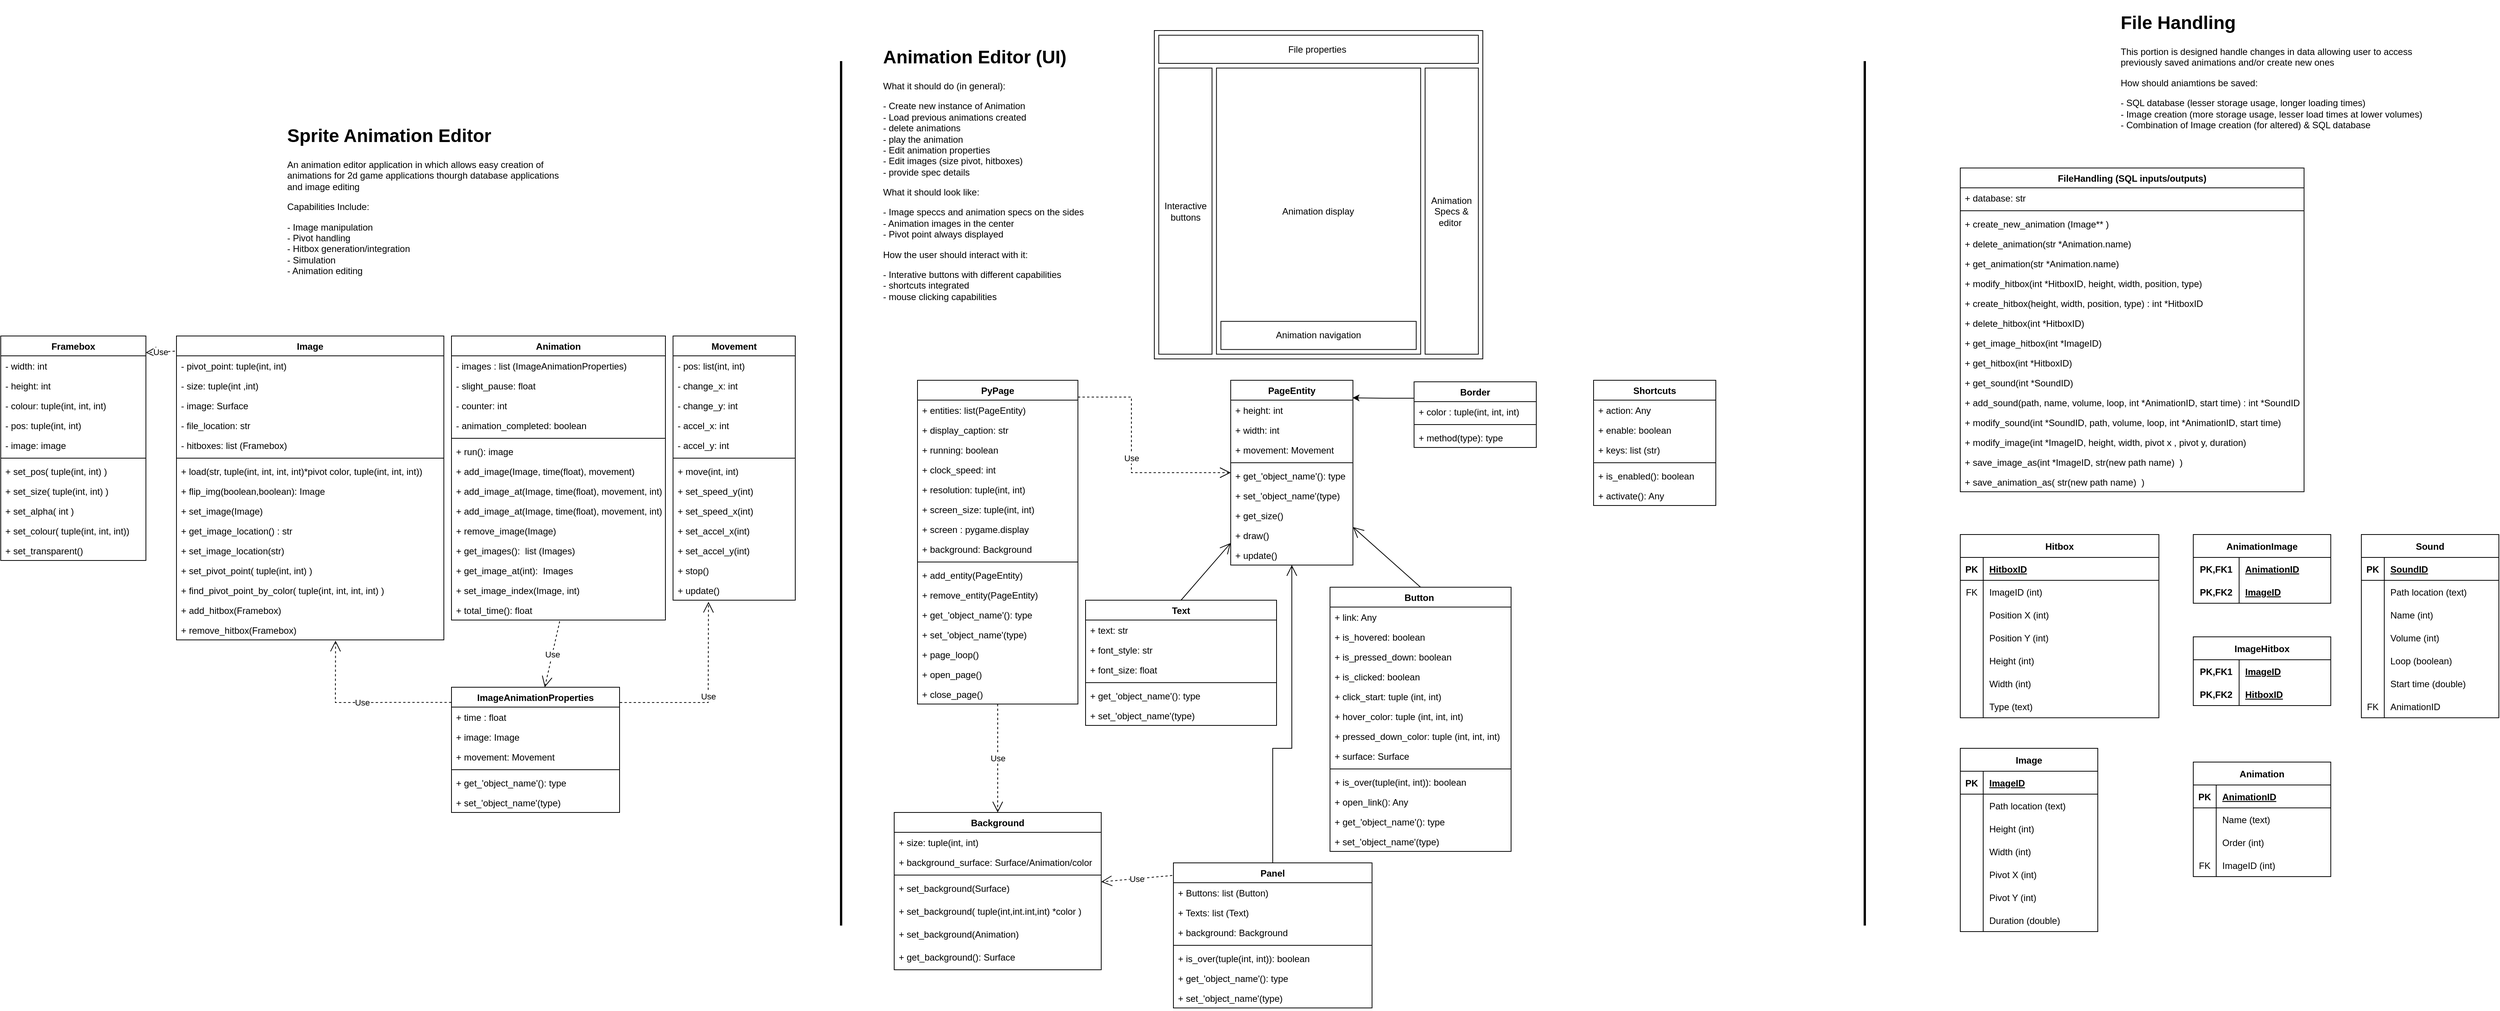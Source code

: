 <mxfile version="20.8.16" type="device"><diagram id="57RplGTRBei607plLVyj" name="Page-1"><mxGraphModel dx="2117" dy="1928" grid="1" gridSize="10" guides="1" tooltips="1" connect="1" arrows="1" fold="1" page="1" pageScale="1" pageWidth="850" pageHeight="1100" math="0" shadow="0"><root><mxCell id="0"/><mxCell id="1" parent="0"/><mxCell id="ZKbXmFFhzuZYvN5qgKGk-1" value="&lt;h1&gt;Sprite Animation Editor&lt;/h1&gt;&lt;p&gt;An animation editor application in which allows easy creation of animations for 2d game applications thourgh database applications and image editing&lt;/p&gt;&lt;p&gt;Capabilities Include:&lt;/p&gt;&lt;p&gt;- Image manipulation&amp;nbsp;&lt;br&gt;- Pivot handling&lt;br&gt;- Hitbox generation/integration&lt;br&gt;- Simulation&lt;br&gt;- Animation editing&lt;/p&gt;" style="text;html=1;strokeColor=none;fillColor=none;spacing=5;spacingTop=-20;whiteSpace=wrap;overflow=hidden;rounded=0;" parent="1" vertex="1"><mxGeometry x="250" y="38" width="370" height="230" as="geometry"/></mxCell><mxCell id="nMyc8cV3Ao9HvF7Dwn9S-13" value="Image" style="swimlane;fontStyle=1;align=center;verticalAlign=top;childLayout=stackLayout;horizontal=1;startSize=26;horizontalStack=0;resizeParent=1;resizeParentMax=0;resizeLast=0;collapsible=1;marginBottom=0;" vertex="1" parent="1"><mxGeometry x="110" y="320" width="350" height="398" as="geometry"/></mxCell><mxCell id="nMyc8cV3Ao9HvF7Dwn9S-14" value="- pivot_point: tuple(int, int)" style="text;strokeColor=none;fillColor=none;align=left;verticalAlign=top;spacingLeft=4;spacingRight=4;overflow=hidden;rotatable=0;points=[[0,0.5],[1,0.5]];portConstraint=eastwest;" vertex="1" parent="nMyc8cV3Ao9HvF7Dwn9S-13"><mxGeometry y="26" width="350" height="26" as="geometry"/></mxCell><mxCell id="nMyc8cV3Ao9HvF7Dwn9S-16" value="- size: tuple(int ,int)" style="text;strokeColor=none;fillColor=none;align=left;verticalAlign=top;spacingLeft=4;spacingRight=4;overflow=hidden;rotatable=0;points=[[0,0.5],[1,0.5]];portConstraint=eastwest;" vertex="1" parent="nMyc8cV3Ao9HvF7Dwn9S-13"><mxGeometry y="52" width="350" height="26" as="geometry"/></mxCell><mxCell id="nMyc8cV3Ao9HvF7Dwn9S-17" value="- image: Surface" style="text;strokeColor=none;fillColor=none;align=left;verticalAlign=top;spacingLeft=4;spacingRight=4;overflow=hidden;rotatable=0;points=[[0,0.5],[1,0.5]];portConstraint=eastwest;" vertex="1" parent="nMyc8cV3Ao9HvF7Dwn9S-13"><mxGeometry y="78" width="350" height="26" as="geometry"/></mxCell><mxCell id="nMyc8cV3Ao9HvF7Dwn9S-25" value="- file_location: str" style="text;strokeColor=none;fillColor=none;align=left;verticalAlign=top;spacingLeft=4;spacingRight=4;overflow=hidden;rotatable=0;points=[[0,0.5],[1,0.5]];portConstraint=eastwest;" vertex="1" parent="nMyc8cV3Ao9HvF7Dwn9S-13"><mxGeometry y="104" width="350" height="26" as="geometry"/></mxCell><mxCell id="nMyc8cV3Ao9HvF7Dwn9S-45" value="- hitboxes: list (Framebox) " style="text;strokeColor=none;fillColor=none;align=left;verticalAlign=top;spacingLeft=4;spacingRight=4;overflow=hidden;rotatable=0;points=[[0,0.5],[1,0.5]];portConstraint=eastwest;" vertex="1" parent="nMyc8cV3Ao9HvF7Dwn9S-13"><mxGeometry y="130" width="350" height="26" as="geometry"/></mxCell><mxCell id="nMyc8cV3Ao9HvF7Dwn9S-18" value="" style="line;strokeWidth=1;fillColor=none;align=left;verticalAlign=middle;spacingTop=-1;spacingLeft=3;spacingRight=3;rotatable=0;labelPosition=right;points=[];portConstraint=eastwest;" vertex="1" parent="nMyc8cV3Ao9HvF7Dwn9S-13"><mxGeometry y="156" width="350" height="8" as="geometry"/></mxCell><mxCell id="nMyc8cV3Ao9HvF7Dwn9S-19" value="+ load(str, tuple(int, int, int, int)*pivot color, tuple(int, int, int))" style="text;strokeColor=none;fillColor=none;align=left;verticalAlign=top;spacingLeft=4;spacingRight=4;overflow=hidden;rotatable=0;points=[[0,0.5],[1,0.5]];portConstraint=eastwest;" vertex="1" parent="nMyc8cV3Ao9HvF7Dwn9S-13"><mxGeometry y="164" width="350" height="26" as="geometry"/></mxCell><mxCell id="nMyc8cV3Ao9HvF7Dwn9S-20" value="+ flip_img(boolean,boolean): Image" style="text;strokeColor=none;fillColor=none;align=left;verticalAlign=top;spacingLeft=4;spacingRight=4;overflow=hidden;rotatable=0;points=[[0,0.5],[1,0.5]];portConstraint=eastwest;" vertex="1" parent="nMyc8cV3Ao9HvF7Dwn9S-13"><mxGeometry y="190" width="350" height="26" as="geometry"/></mxCell><mxCell id="nMyc8cV3Ao9HvF7Dwn9S-22" value="+ set_image(Image)" style="text;strokeColor=none;fillColor=none;align=left;verticalAlign=top;spacingLeft=4;spacingRight=4;overflow=hidden;rotatable=0;points=[[0,0.5],[1,0.5]];portConstraint=eastwest;" vertex="1" parent="nMyc8cV3Ao9HvF7Dwn9S-13"><mxGeometry y="216" width="350" height="26" as="geometry"/></mxCell><mxCell id="nMyc8cV3Ao9HvF7Dwn9S-69" value="+ get_image_location() : str" style="text;strokeColor=none;fillColor=none;align=left;verticalAlign=top;spacingLeft=4;spacingRight=4;overflow=hidden;rotatable=0;points=[[0,0.5],[1,0.5]];portConstraint=eastwest;" vertex="1" parent="nMyc8cV3Ao9HvF7Dwn9S-13"><mxGeometry y="242" width="350" height="26" as="geometry"/></mxCell><mxCell id="nMyc8cV3Ao9HvF7Dwn9S-68" value="+ set_image_location(str)" style="text;strokeColor=none;fillColor=none;align=left;verticalAlign=top;spacingLeft=4;spacingRight=4;overflow=hidden;rotatable=0;points=[[0,0.5],[1,0.5]];portConstraint=eastwest;" vertex="1" parent="nMyc8cV3Ao9HvF7Dwn9S-13"><mxGeometry y="268" width="350" height="26" as="geometry"/></mxCell><mxCell id="nMyc8cV3Ao9HvF7Dwn9S-23" value="+ set_pivot_point( tuple(int, int) )" style="text;strokeColor=none;fillColor=none;align=left;verticalAlign=top;spacingLeft=4;spacingRight=4;overflow=hidden;rotatable=0;points=[[0,0.5],[1,0.5]];portConstraint=eastwest;" vertex="1" parent="nMyc8cV3Ao9HvF7Dwn9S-13"><mxGeometry y="294" width="350" height="26" as="geometry"/></mxCell><mxCell id="nMyc8cV3Ao9HvF7Dwn9S-119" value="+ find_pivot_point_by_color( tuple(int, int, int, int) )" style="text;strokeColor=none;fillColor=none;align=left;verticalAlign=top;spacingLeft=4;spacingRight=4;overflow=hidden;rotatable=0;points=[[0,0.5],[1,0.5]];portConstraint=eastwest;" vertex="1" parent="nMyc8cV3Ao9HvF7Dwn9S-13"><mxGeometry y="320" width="350" height="26" as="geometry"/></mxCell><mxCell id="nMyc8cV3Ao9HvF7Dwn9S-66" value="+ add_hitbox(Framebox)" style="text;strokeColor=none;fillColor=none;align=left;verticalAlign=top;spacingLeft=4;spacingRight=4;overflow=hidden;rotatable=0;points=[[0,0.5],[1,0.5]];portConstraint=eastwest;" vertex="1" parent="nMyc8cV3Ao9HvF7Dwn9S-13"><mxGeometry y="346" width="350" height="26" as="geometry"/></mxCell><mxCell id="nMyc8cV3Ao9HvF7Dwn9S-67" value="+ remove_hitbox(Framebox)" style="text;strokeColor=none;fillColor=none;align=left;verticalAlign=top;spacingLeft=4;spacingRight=4;overflow=hidden;rotatable=0;points=[[0,0.5],[1,0.5]];portConstraint=eastwest;" vertex="1" parent="nMyc8cV3Ao9HvF7Dwn9S-13"><mxGeometry y="372" width="350" height="26" as="geometry"/></mxCell><mxCell id="nMyc8cV3Ao9HvF7Dwn9S-26" value="Animation" style="swimlane;fontStyle=1;align=center;verticalAlign=top;childLayout=stackLayout;horizontal=1;startSize=26;horizontalStack=0;resizeParent=1;resizeParentMax=0;resizeLast=0;collapsible=1;marginBottom=0;" vertex="1" parent="1"><mxGeometry x="470" y="320" width="280" height="372" as="geometry"/></mxCell><mxCell id="nMyc8cV3Ao9HvF7Dwn9S-27" value="- images : list (ImageAnimationProperties)" style="text;strokeColor=none;fillColor=none;align=left;verticalAlign=top;spacingLeft=4;spacingRight=4;overflow=hidden;rotatable=0;points=[[0,0.5],[1,0.5]];portConstraint=eastwest;" vertex="1" parent="nMyc8cV3Ao9HvF7Dwn9S-26"><mxGeometry y="26" width="280" height="26" as="geometry"/></mxCell><mxCell id="nMyc8cV3Ao9HvF7Dwn9S-28" value="- slight_pause: float" style="text;strokeColor=none;fillColor=none;align=left;verticalAlign=top;spacingLeft=4;spacingRight=4;overflow=hidden;rotatable=0;points=[[0,0.5],[1,0.5]];portConstraint=eastwest;" vertex="1" parent="nMyc8cV3Ao9HvF7Dwn9S-26"><mxGeometry y="52" width="280" height="26" as="geometry"/></mxCell><mxCell id="nMyc8cV3Ao9HvF7Dwn9S-29" value="- counter: int " style="text;strokeColor=none;fillColor=none;align=left;verticalAlign=top;spacingLeft=4;spacingRight=4;overflow=hidden;rotatable=0;points=[[0,0.5],[1,0.5]];portConstraint=eastwest;" vertex="1" parent="nMyc8cV3Ao9HvF7Dwn9S-26"><mxGeometry y="78" width="280" height="26" as="geometry"/></mxCell><mxCell id="nMyc8cV3Ao9HvF7Dwn9S-30" value="- animation_completed: boolean " style="text;strokeColor=none;fillColor=none;align=left;verticalAlign=top;spacingLeft=4;spacingRight=4;overflow=hidden;rotatable=0;points=[[0,0.5],[1,0.5]];portConstraint=eastwest;" vertex="1" parent="nMyc8cV3Ao9HvF7Dwn9S-26"><mxGeometry y="104" width="280" height="26" as="geometry"/></mxCell><mxCell id="nMyc8cV3Ao9HvF7Dwn9S-31" value="" style="line;strokeWidth=1;fillColor=none;align=left;verticalAlign=middle;spacingTop=-1;spacingLeft=3;spacingRight=3;rotatable=0;labelPosition=right;points=[];portConstraint=eastwest;" vertex="1" parent="nMyc8cV3Ao9HvF7Dwn9S-26"><mxGeometry y="130" width="280" height="8" as="geometry"/></mxCell><mxCell id="nMyc8cV3Ao9HvF7Dwn9S-32" value="+ run(): image" style="text;strokeColor=none;fillColor=none;align=left;verticalAlign=top;spacingLeft=4;spacingRight=4;overflow=hidden;rotatable=0;points=[[0,0.5],[1,0.5]];portConstraint=eastwest;" vertex="1" parent="nMyc8cV3Ao9HvF7Dwn9S-26"><mxGeometry y="138" width="280" height="26" as="geometry"/></mxCell><mxCell id="nMyc8cV3Ao9HvF7Dwn9S-47" value="+ add_image(Image, time(float), movement)" style="text;strokeColor=none;fillColor=none;align=left;verticalAlign=top;spacingLeft=4;spacingRight=4;overflow=hidden;rotatable=0;points=[[0,0.5],[1,0.5]];portConstraint=eastwest;" vertex="1" parent="nMyc8cV3Ao9HvF7Dwn9S-26"><mxGeometry y="164" width="280" height="26" as="geometry"/></mxCell><mxCell id="nMyc8cV3Ao9HvF7Dwn9S-65" value="+ add_image_at(Image, time(float), movement, int)" style="text;strokeColor=none;fillColor=none;align=left;verticalAlign=top;spacingLeft=4;spacingRight=4;overflow=hidden;rotatable=0;points=[[0,0.5],[1,0.5]];portConstraint=eastwest;" vertex="1" parent="nMyc8cV3Ao9HvF7Dwn9S-26"><mxGeometry y="190" width="280" height="26" as="geometry"/></mxCell><mxCell id="nMyc8cV3Ao9HvF7Dwn9S-108" value="+ add_image_at(Image, time(float), movement, int)" style="text;strokeColor=none;fillColor=none;align=left;verticalAlign=top;spacingLeft=4;spacingRight=4;overflow=hidden;rotatable=0;points=[[0,0.5],[1,0.5]];portConstraint=eastwest;" vertex="1" parent="nMyc8cV3Ao9HvF7Dwn9S-26"><mxGeometry y="216" width="280" height="26" as="geometry"/></mxCell><mxCell id="nMyc8cV3Ao9HvF7Dwn9S-48" value="+ remove_image(Image)" style="text;strokeColor=none;fillColor=none;align=left;verticalAlign=top;spacingLeft=4;spacingRight=4;overflow=hidden;rotatable=0;points=[[0,0.5],[1,0.5]];portConstraint=eastwest;" vertex="1" parent="nMyc8cV3Ao9HvF7Dwn9S-26"><mxGeometry y="242" width="280" height="26" as="geometry"/></mxCell><mxCell id="nMyc8cV3Ao9HvF7Dwn9S-63" value="+ get_images():  list (Images)" style="text;strokeColor=none;fillColor=none;align=left;verticalAlign=top;spacingLeft=4;spacingRight=4;overflow=hidden;rotatable=0;points=[[0,0.5],[1,0.5]];portConstraint=eastwest;" vertex="1" parent="nMyc8cV3Ao9HvF7Dwn9S-26"><mxGeometry y="268" width="280" height="26" as="geometry"/></mxCell><mxCell id="nMyc8cV3Ao9HvF7Dwn9S-109" value="+ get_image_at(int):  Images" style="text;strokeColor=none;fillColor=none;align=left;verticalAlign=top;spacingLeft=4;spacingRight=4;overflow=hidden;rotatable=0;points=[[0,0.5],[1,0.5]];portConstraint=eastwest;" vertex="1" parent="nMyc8cV3Ao9HvF7Dwn9S-26"><mxGeometry y="294" width="280" height="26" as="geometry"/></mxCell><mxCell id="nMyc8cV3Ao9HvF7Dwn9S-64" value="+ set_image_index(Image, int)" style="text;strokeColor=none;fillColor=none;align=left;verticalAlign=top;spacingLeft=4;spacingRight=4;overflow=hidden;rotatable=0;points=[[0,0.5],[1,0.5]];portConstraint=eastwest;" vertex="1" parent="nMyc8cV3Ao9HvF7Dwn9S-26"><mxGeometry y="320" width="280" height="26" as="geometry"/></mxCell><mxCell id="nMyc8cV3Ao9HvF7Dwn9S-110" value="+ total_time(): float" style="text;strokeColor=none;fillColor=none;align=left;verticalAlign=top;spacingLeft=4;spacingRight=4;overflow=hidden;rotatable=0;points=[[0,0.5],[1,0.5]];portConstraint=eastwest;" vertex="1" parent="nMyc8cV3Ao9HvF7Dwn9S-26"><mxGeometry y="346" width="280" height="26" as="geometry"/></mxCell><mxCell id="nMyc8cV3Ao9HvF7Dwn9S-33" value="Framebox" style="swimlane;fontStyle=1;align=center;verticalAlign=top;childLayout=stackLayout;horizontal=1;startSize=26;horizontalStack=0;resizeParent=1;resizeParentMax=0;resizeLast=0;collapsible=1;marginBottom=0;" vertex="1" parent="1"><mxGeometry x="-120" y="320" width="190" height="294" as="geometry"/></mxCell><mxCell id="nMyc8cV3Ao9HvF7Dwn9S-34" value="- width: int" style="text;strokeColor=none;fillColor=none;align=left;verticalAlign=top;spacingLeft=4;spacingRight=4;overflow=hidden;rotatable=0;points=[[0,0.5],[1,0.5]];portConstraint=eastwest;" vertex="1" parent="nMyc8cV3Ao9HvF7Dwn9S-33"><mxGeometry y="26" width="190" height="26" as="geometry"/></mxCell><mxCell id="nMyc8cV3Ao9HvF7Dwn9S-35" value="- height: int" style="text;strokeColor=none;fillColor=none;align=left;verticalAlign=top;spacingLeft=4;spacingRight=4;overflow=hidden;rotatable=0;points=[[0,0.5],[1,0.5]];portConstraint=eastwest;" vertex="1" parent="nMyc8cV3Ao9HvF7Dwn9S-33"><mxGeometry y="52" width="190" height="26" as="geometry"/></mxCell><mxCell id="nMyc8cV3Ao9HvF7Dwn9S-36" value="- colour: tuple(int, int, int)" style="text;strokeColor=none;fillColor=none;align=left;verticalAlign=top;spacingLeft=4;spacingRight=4;overflow=hidden;rotatable=0;points=[[0,0.5],[1,0.5]];portConstraint=eastwest;" vertex="1" parent="nMyc8cV3Ao9HvF7Dwn9S-33"><mxGeometry y="78" width="190" height="26" as="geometry"/></mxCell><mxCell id="nMyc8cV3Ao9HvF7Dwn9S-37" value="- pos: tuple(int, int)" style="text;strokeColor=none;fillColor=none;align=left;verticalAlign=top;spacingLeft=4;spacingRight=4;overflow=hidden;rotatable=0;points=[[0,0.5],[1,0.5]];portConstraint=eastwest;" vertex="1" parent="nMyc8cV3Ao9HvF7Dwn9S-33"><mxGeometry y="104" width="190" height="26" as="geometry"/></mxCell><mxCell id="nMyc8cV3Ao9HvF7Dwn9S-38" value="- image: image" style="text;strokeColor=none;fillColor=none;align=left;verticalAlign=top;spacingLeft=4;spacingRight=4;overflow=hidden;rotatable=0;points=[[0,0.5],[1,0.5]];portConstraint=eastwest;" vertex="1" parent="nMyc8cV3Ao9HvF7Dwn9S-33"><mxGeometry y="130" width="190" height="26" as="geometry"/></mxCell><mxCell id="nMyc8cV3Ao9HvF7Dwn9S-39" value="" style="line;strokeWidth=1;fillColor=none;align=left;verticalAlign=middle;spacingTop=-1;spacingLeft=3;spacingRight=3;rotatable=0;labelPosition=right;points=[];portConstraint=eastwest;" vertex="1" parent="nMyc8cV3Ao9HvF7Dwn9S-33"><mxGeometry y="156" width="190" height="8" as="geometry"/></mxCell><mxCell id="nMyc8cV3Ao9HvF7Dwn9S-40" value="+ set_pos( tuple(int, int) )" style="text;strokeColor=none;fillColor=none;align=left;verticalAlign=top;spacingLeft=4;spacingRight=4;overflow=hidden;rotatable=0;points=[[0,0.5],[1,0.5]];portConstraint=eastwest;" vertex="1" parent="nMyc8cV3Ao9HvF7Dwn9S-33"><mxGeometry y="164" width="190" height="26" as="geometry"/></mxCell><mxCell id="nMyc8cV3Ao9HvF7Dwn9S-41" value="+ set_size( tuple(int, int) )" style="text;strokeColor=none;fillColor=none;align=left;verticalAlign=top;spacingLeft=4;spacingRight=4;overflow=hidden;rotatable=0;points=[[0,0.5],[1,0.5]];portConstraint=eastwest;" vertex="1" parent="nMyc8cV3Ao9HvF7Dwn9S-33"><mxGeometry y="190" width="190" height="26" as="geometry"/></mxCell><mxCell id="nMyc8cV3Ao9HvF7Dwn9S-42" value="+ set_alpha( int )" style="text;strokeColor=none;fillColor=none;align=left;verticalAlign=top;spacingLeft=4;spacingRight=4;overflow=hidden;rotatable=0;points=[[0,0.5],[1,0.5]];portConstraint=eastwest;" vertex="1" parent="nMyc8cV3Ao9HvF7Dwn9S-33"><mxGeometry y="216" width="190" height="26" as="geometry"/></mxCell><mxCell id="nMyc8cV3Ao9HvF7Dwn9S-43" value="+ set_colour( tuple(int, int, int))" style="text;strokeColor=none;fillColor=none;align=left;verticalAlign=top;spacingLeft=4;spacingRight=4;overflow=hidden;rotatable=0;points=[[0,0.5],[1,0.5]];portConstraint=eastwest;" vertex="1" parent="nMyc8cV3Ao9HvF7Dwn9S-33"><mxGeometry y="242" width="190" height="26" as="geometry"/></mxCell><mxCell id="nMyc8cV3Ao9HvF7Dwn9S-111" value="+ set_transparent()" style="text;strokeColor=none;fillColor=none;align=left;verticalAlign=top;spacingLeft=4;spacingRight=4;overflow=hidden;rotatable=0;points=[[0,0.5],[1,0.5]];portConstraint=eastwest;" vertex="1" parent="nMyc8cV3Ao9HvF7Dwn9S-33"><mxGeometry y="268" width="190" height="26" as="geometry"/></mxCell><mxCell id="nMyc8cV3Ao9HvF7Dwn9S-49" value="Movement" style="swimlane;fontStyle=1;align=center;verticalAlign=top;childLayout=stackLayout;horizontal=1;startSize=26;horizontalStack=0;resizeParent=1;resizeParentMax=0;resizeLast=0;collapsible=1;marginBottom=0;" vertex="1" parent="1"><mxGeometry x="760" y="320" width="160" height="346" as="geometry"/></mxCell><mxCell id="nMyc8cV3Ao9HvF7Dwn9S-118" value="- pos: list(int, int)" style="text;strokeColor=none;fillColor=none;align=left;verticalAlign=top;spacingLeft=4;spacingRight=4;overflow=hidden;rotatable=0;points=[[0,0.5],[1,0.5]];portConstraint=eastwest;" vertex="1" parent="nMyc8cV3Ao9HvF7Dwn9S-49"><mxGeometry y="26" width="160" height="26" as="geometry"/></mxCell><mxCell id="nMyc8cV3Ao9HvF7Dwn9S-51" value="- change_x: int" style="text;strokeColor=none;fillColor=none;align=left;verticalAlign=top;spacingLeft=4;spacingRight=4;overflow=hidden;rotatable=0;points=[[0,0.5],[1,0.5]];portConstraint=eastwest;" vertex="1" parent="nMyc8cV3Ao9HvF7Dwn9S-49"><mxGeometry y="52" width="160" height="26" as="geometry"/></mxCell><mxCell id="nMyc8cV3Ao9HvF7Dwn9S-52" value="- change_y: int" style="text;strokeColor=none;fillColor=none;align=left;verticalAlign=top;spacingLeft=4;spacingRight=4;overflow=hidden;rotatable=0;points=[[0,0.5],[1,0.5]];portConstraint=eastwest;" vertex="1" parent="nMyc8cV3Ao9HvF7Dwn9S-49"><mxGeometry y="78" width="160" height="26" as="geometry"/></mxCell><mxCell id="nMyc8cV3Ao9HvF7Dwn9S-53" value="- accel_x: int" style="text;strokeColor=none;fillColor=none;align=left;verticalAlign=top;spacingLeft=4;spacingRight=4;overflow=hidden;rotatable=0;points=[[0,0.5],[1,0.5]];portConstraint=eastwest;" vertex="1" parent="nMyc8cV3Ao9HvF7Dwn9S-49"><mxGeometry y="104" width="160" height="26" as="geometry"/></mxCell><mxCell id="nMyc8cV3Ao9HvF7Dwn9S-54" value="- accel_y: int" style="text;strokeColor=none;fillColor=none;align=left;verticalAlign=top;spacingLeft=4;spacingRight=4;overflow=hidden;rotatable=0;points=[[0,0.5],[1,0.5]];portConstraint=eastwest;" vertex="1" parent="nMyc8cV3Ao9HvF7Dwn9S-49"><mxGeometry y="130" width="160" height="26" as="geometry"/></mxCell><mxCell id="nMyc8cV3Ao9HvF7Dwn9S-55" value="" style="line;strokeWidth=1;fillColor=none;align=left;verticalAlign=middle;spacingTop=-1;spacingLeft=3;spacingRight=3;rotatable=0;labelPosition=right;points=[];portConstraint=eastwest;" vertex="1" parent="nMyc8cV3Ao9HvF7Dwn9S-49"><mxGeometry y="156" width="160" height="8" as="geometry"/></mxCell><mxCell id="nMyc8cV3Ao9HvF7Dwn9S-56" value="+ move(int, int)" style="text;strokeColor=none;fillColor=none;align=left;verticalAlign=top;spacingLeft=4;spacingRight=4;overflow=hidden;rotatable=0;points=[[0,0.5],[1,0.5]];portConstraint=eastwest;" vertex="1" parent="nMyc8cV3Ao9HvF7Dwn9S-49"><mxGeometry y="164" width="160" height="26" as="geometry"/></mxCell><mxCell id="nMyc8cV3Ao9HvF7Dwn9S-57" value="+ set_speed_y(int)" style="text;strokeColor=none;fillColor=none;align=left;verticalAlign=top;spacingLeft=4;spacingRight=4;overflow=hidden;rotatable=0;points=[[0,0.5],[1,0.5]];portConstraint=eastwest;" vertex="1" parent="nMyc8cV3Ao9HvF7Dwn9S-49"><mxGeometry y="190" width="160" height="26" as="geometry"/></mxCell><mxCell id="nMyc8cV3Ao9HvF7Dwn9S-58" value="+ set_speed_x(int)" style="text;strokeColor=none;fillColor=none;align=left;verticalAlign=top;spacingLeft=4;spacingRight=4;overflow=hidden;rotatable=0;points=[[0,0.5],[1,0.5]];portConstraint=eastwest;" vertex="1" parent="nMyc8cV3Ao9HvF7Dwn9S-49"><mxGeometry y="216" width="160" height="26" as="geometry"/></mxCell><mxCell id="nMyc8cV3Ao9HvF7Dwn9S-59" value="+ set_accel_x(int)" style="text;strokeColor=none;fillColor=none;align=left;verticalAlign=top;spacingLeft=4;spacingRight=4;overflow=hidden;rotatable=0;points=[[0,0.5],[1,0.5]];portConstraint=eastwest;" vertex="1" parent="nMyc8cV3Ao9HvF7Dwn9S-49"><mxGeometry y="242" width="160" height="26" as="geometry"/></mxCell><mxCell id="nMyc8cV3Ao9HvF7Dwn9S-60" value="+ set_accel_y(int)" style="text;strokeColor=none;fillColor=none;align=left;verticalAlign=top;spacingLeft=4;spacingRight=4;overflow=hidden;rotatable=0;points=[[0,0.5],[1,0.5]];portConstraint=eastwest;" vertex="1" parent="nMyc8cV3Ao9HvF7Dwn9S-49"><mxGeometry y="268" width="160" height="26" as="geometry"/></mxCell><mxCell id="nMyc8cV3Ao9HvF7Dwn9S-61" value="+ stop()" style="text;strokeColor=none;fillColor=none;align=left;verticalAlign=top;spacingLeft=4;spacingRight=4;overflow=hidden;rotatable=0;points=[[0,0.5],[1,0.5]];portConstraint=eastwest;" vertex="1" parent="nMyc8cV3Ao9HvF7Dwn9S-49"><mxGeometry y="294" width="160" height="26" as="geometry"/></mxCell><mxCell id="nMyc8cV3Ao9HvF7Dwn9S-62" value="+ update()" style="text;strokeColor=none;fillColor=none;align=left;verticalAlign=top;spacingLeft=4;spacingRight=4;overflow=hidden;rotatable=0;points=[[0,0.5],[1,0.5]];portConstraint=eastwest;" vertex="1" parent="nMyc8cV3Ao9HvF7Dwn9S-49"><mxGeometry y="320" width="160" height="26" as="geometry"/></mxCell><mxCell id="nMyc8cV3Ao9HvF7Dwn9S-70" value="Button " style="swimlane;fontStyle=1;align=center;verticalAlign=top;childLayout=stackLayout;horizontal=1;startSize=26;horizontalStack=0;resizeParent=1;resizeParentMax=0;resizeLast=0;collapsible=1;marginBottom=0;" vertex="1" parent="1"><mxGeometry x="1620" y="649" width="237" height="346" as="geometry"/></mxCell><mxCell id="nMyc8cV3Ao9HvF7Dwn9S-71" value="+ link: Any" style="text;strokeColor=none;fillColor=none;align=left;verticalAlign=top;spacingLeft=4;spacingRight=4;overflow=hidden;rotatable=0;points=[[0,0.5],[1,0.5]];portConstraint=eastwest;" vertex="1" parent="nMyc8cV3Ao9HvF7Dwn9S-70"><mxGeometry y="26" width="237" height="26" as="geometry"/></mxCell><mxCell id="nMyc8cV3Ao9HvF7Dwn9S-296" value="+ is_hovered: boolean" style="text;strokeColor=none;fillColor=none;align=left;verticalAlign=top;spacingLeft=4;spacingRight=4;overflow=hidden;rotatable=0;points=[[0,0.5],[1,0.5]];portConstraint=eastwest;" vertex="1" parent="nMyc8cV3Ao9HvF7Dwn9S-70"><mxGeometry y="52" width="237" height="26" as="geometry"/></mxCell><mxCell id="nMyc8cV3Ao9HvF7Dwn9S-297" value="+ is_pressed_down: boolean" style="text;strokeColor=none;fillColor=none;align=left;verticalAlign=top;spacingLeft=4;spacingRight=4;overflow=hidden;rotatable=0;points=[[0,0.5],[1,0.5]];portConstraint=eastwest;" vertex="1" parent="nMyc8cV3Ao9HvF7Dwn9S-70"><mxGeometry y="78" width="237" height="26" as="geometry"/></mxCell><mxCell id="nMyc8cV3Ao9HvF7Dwn9S-298" value="+ is_clicked: boolean" style="text;strokeColor=none;fillColor=none;align=left;verticalAlign=top;spacingLeft=4;spacingRight=4;overflow=hidden;rotatable=0;points=[[0,0.5],[1,0.5]];portConstraint=eastwest;" vertex="1" parent="nMyc8cV3Ao9HvF7Dwn9S-70"><mxGeometry y="104" width="237" height="26" as="geometry"/></mxCell><mxCell id="nMyc8cV3Ao9HvF7Dwn9S-299" value="+ click_start: tuple (int, int)" style="text;strokeColor=none;fillColor=none;align=left;verticalAlign=top;spacingLeft=4;spacingRight=4;overflow=hidden;rotatable=0;points=[[0,0.5],[1,0.5]];portConstraint=eastwest;" vertex="1" parent="nMyc8cV3Ao9HvF7Dwn9S-70"><mxGeometry y="130" width="237" height="26" as="geometry"/></mxCell><mxCell id="nMyc8cV3Ao9HvF7Dwn9S-294" value="+ hover_color: tuple (int, int, int)" style="text;strokeColor=none;fillColor=none;align=left;verticalAlign=top;spacingLeft=4;spacingRight=4;overflow=hidden;rotatable=0;points=[[0,0.5],[1,0.5]];portConstraint=eastwest;" vertex="1" parent="nMyc8cV3Ao9HvF7Dwn9S-70"><mxGeometry y="156" width="237" height="26" as="geometry"/></mxCell><mxCell id="nMyc8cV3Ao9HvF7Dwn9S-295" value="+ pressed_down_color: tuple (int, int, int)" style="text;strokeColor=none;fillColor=none;align=left;verticalAlign=top;spacingLeft=4;spacingRight=4;overflow=hidden;rotatable=0;points=[[0,0.5],[1,0.5]];portConstraint=eastwest;" vertex="1" parent="nMyc8cV3Ao9HvF7Dwn9S-70"><mxGeometry y="182" width="237" height="26" as="geometry"/></mxCell><mxCell id="nMyc8cV3Ao9HvF7Dwn9S-398" value="+ surface: Surface" style="text;strokeColor=none;fillColor=none;align=left;verticalAlign=top;spacingLeft=4;spacingRight=4;overflow=hidden;rotatable=0;points=[[0,0.5],[1,0.5]];portConstraint=eastwest;" vertex="1" parent="nMyc8cV3Ao9HvF7Dwn9S-70"><mxGeometry y="208" width="237" height="26" as="geometry"/></mxCell><mxCell id="nMyc8cV3Ao9HvF7Dwn9S-72" value="" style="line;strokeWidth=1;fillColor=none;align=left;verticalAlign=middle;spacingTop=-1;spacingLeft=3;spacingRight=3;rotatable=0;labelPosition=right;points=[];portConstraint=eastwest;strokeColor=inherit;" vertex="1" parent="nMyc8cV3Ao9HvF7Dwn9S-70"><mxGeometry y="234" width="237" height="8" as="geometry"/></mxCell><mxCell id="nMyc8cV3Ao9HvF7Dwn9S-73" value="+ is_over(tuple(int, int)): boolean" style="text;strokeColor=none;fillColor=none;align=left;verticalAlign=top;spacingLeft=4;spacingRight=4;overflow=hidden;rotatable=0;points=[[0,0.5],[1,0.5]];portConstraint=eastwest;" vertex="1" parent="nMyc8cV3Ao9HvF7Dwn9S-70"><mxGeometry y="242" width="237" height="26" as="geometry"/></mxCell><mxCell id="nMyc8cV3Ao9HvF7Dwn9S-300" value="+ open_link(): Any" style="text;strokeColor=none;fillColor=none;align=left;verticalAlign=top;spacingLeft=4;spacingRight=4;overflow=hidden;rotatable=0;points=[[0,0.5],[1,0.5]];portConstraint=eastwest;" vertex="1" parent="nMyc8cV3Ao9HvF7Dwn9S-70"><mxGeometry y="268" width="237" height="26" as="geometry"/></mxCell><mxCell id="nMyc8cV3Ao9HvF7Dwn9S-301" value="+ get_'object_name'(): type" style="text;strokeColor=none;fillColor=none;align=left;verticalAlign=top;spacingLeft=4;spacingRight=4;overflow=hidden;rotatable=0;points=[[0,0.5],[1,0.5]];portConstraint=eastwest;" vertex="1" parent="nMyc8cV3Ao9HvF7Dwn9S-70"><mxGeometry y="294" width="237" height="26" as="geometry"/></mxCell><mxCell id="nMyc8cV3Ao9HvF7Dwn9S-302" value="+ set_'object_name'(type)" style="text;strokeColor=none;fillColor=none;align=left;verticalAlign=top;spacingLeft=4;spacingRight=4;overflow=hidden;rotatable=0;points=[[0,0.5],[1,0.5]];portConstraint=eastwest;" vertex="1" parent="nMyc8cV3Ao9HvF7Dwn9S-70"><mxGeometry y="320" width="237" height="26" as="geometry"/></mxCell><mxCell id="nMyc8cV3Ao9HvF7Dwn9S-75" value="&lt;h1&gt;Animation Editor (UI)&lt;/h1&gt;&lt;p&gt;What it should do (in general):&lt;/p&gt;&lt;p&gt;- Create new instance of Animation&lt;br&gt;&lt;span style=&quot;background-color: initial;&quot;&gt;- Load previous animations created&lt;/span&gt;&lt;span style=&quot;background-color: initial;&quot;&gt;&amp;nbsp;&lt;br&gt;- delete animations&lt;br&gt;- play the animation&lt;br&gt;- Edit animation properties&lt;br&gt;- Edit images (size pivot, hitboxes)&lt;br&gt;- provide spec details&lt;/span&gt;&lt;/p&gt;&lt;p&gt;What it should look like:&lt;/p&gt;&lt;p&gt;- Image speccs and animation specs on the sides&amp;nbsp;&lt;br&gt;- Animation images in the center&amp;nbsp;&lt;br&gt;- Pivot point always displayed&amp;nbsp;&lt;/p&gt;&lt;p&gt;How the user should interact with it:&lt;/p&gt;&lt;p&gt;- Interative buttons with different capabilities&lt;br&gt;- shortcuts integrated&amp;nbsp;&lt;br&gt;- mouse clicking capabilities&lt;/p&gt;" style="text;html=1;strokeColor=none;fillColor=none;spacing=5;spacingTop=-20;whiteSpace=wrap;overflow=hidden;rounded=0;" vertex="1" parent="1"><mxGeometry x="1030" y="-65" width="385" height="370" as="geometry"/></mxCell><mxCell id="nMyc8cV3Ao9HvF7Dwn9S-82" value="" style="endArrow=none;html=1;rounded=0;strokeWidth=3;" edge="1" parent="1"><mxGeometry width="50" height="50" relative="1" as="geometry"><mxPoint x="980" y="1092.133" as="sourcePoint"/><mxPoint x="980" y="-40" as="targetPoint"/></mxGeometry></mxCell><mxCell id="nMyc8cV3Ao9HvF7Dwn9S-83" value="Text" style="swimlane;fontStyle=1;align=center;verticalAlign=top;childLayout=stackLayout;horizontal=1;startSize=26;horizontalStack=0;resizeParent=1;resizeParentMax=0;resizeLast=0;collapsible=1;marginBottom=0;" vertex="1" parent="1"><mxGeometry x="1300" y="666" width="250" height="164" as="geometry"/></mxCell><mxCell id="nMyc8cV3Ao9HvF7Dwn9S-84" value="+ text: str" style="text;strokeColor=none;fillColor=none;align=left;verticalAlign=top;spacingLeft=4;spacingRight=4;overflow=hidden;rotatable=0;points=[[0,0.5],[1,0.5]];portConstraint=eastwest;" vertex="1" parent="nMyc8cV3Ao9HvF7Dwn9S-83"><mxGeometry y="26" width="250" height="26" as="geometry"/></mxCell><mxCell id="nMyc8cV3Ao9HvF7Dwn9S-303" value="+ font_style: str" style="text;strokeColor=none;fillColor=none;align=left;verticalAlign=top;spacingLeft=4;spacingRight=4;overflow=hidden;rotatable=0;points=[[0,0.5],[1,0.5]];portConstraint=eastwest;" vertex="1" parent="nMyc8cV3Ao9HvF7Dwn9S-83"><mxGeometry y="52" width="250" height="26" as="geometry"/></mxCell><mxCell id="nMyc8cV3Ao9HvF7Dwn9S-304" value="+ font_size: float" style="text;strokeColor=none;fillColor=none;align=left;verticalAlign=top;spacingLeft=4;spacingRight=4;overflow=hidden;rotatable=0;points=[[0,0.5],[1,0.5]];portConstraint=eastwest;" vertex="1" parent="nMyc8cV3Ao9HvF7Dwn9S-83"><mxGeometry y="78" width="250" height="26" as="geometry"/></mxCell><mxCell id="nMyc8cV3Ao9HvF7Dwn9S-85" value="" style="line;strokeWidth=1;fillColor=none;align=left;verticalAlign=middle;spacingTop=-1;spacingLeft=3;spacingRight=3;rotatable=0;labelPosition=right;points=[];portConstraint=eastwest;strokeColor=inherit;" vertex="1" parent="nMyc8cV3Ao9HvF7Dwn9S-83"><mxGeometry y="104" width="250" height="8" as="geometry"/></mxCell><mxCell id="nMyc8cV3Ao9HvF7Dwn9S-305" value="+ get_'object_name'(): type" style="text;strokeColor=none;fillColor=none;align=left;verticalAlign=top;spacingLeft=4;spacingRight=4;overflow=hidden;rotatable=0;points=[[0,0.5],[1,0.5]];portConstraint=eastwest;" vertex="1" parent="nMyc8cV3Ao9HvF7Dwn9S-83"><mxGeometry y="112" width="250" height="26" as="geometry"/></mxCell><mxCell id="nMyc8cV3Ao9HvF7Dwn9S-306" value="+ set_'object_name'(type)" style="text;strokeColor=none;fillColor=none;align=left;verticalAlign=top;spacingLeft=4;spacingRight=4;overflow=hidden;rotatable=0;points=[[0,0.5],[1,0.5]];portConstraint=eastwest;" vertex="1" parent="nMyc8cV3Ao9HvF7Dwn9S-83"><mxGeometry y="138" width="250" height="26" as="geometry"/></mxCell><mxCell id="nMyc8cV3Ao9HvF7Dwn9S-87" value="Panel" style="swimlane;fontStyle=1;align=center;verticalAlign=top;childLayout=stackLayout;horizontal=1;startSize=26;horizontalStack=0;resizeParent=1;resizeParentMax=0;resizeLast=0;collapsible=1;marginBottom=0;" vertex="1" parent="1"><mxGeometry x="1415" y="1010" width="260" height="190" as="geometry"/></mxCell><mxCell id="nMyc8cV3Ao9HvF7Dwn9S-88" value="+ Buttons: list (Button)" style="text;strokeColor=none;fillColor=none;align=left;verticalAlign=top;spacingLeft=4;spacingRight=4;overflow=hidden;rotatable=0;points=[[0,0.5],[1,0.5]];portConstraint=eastwest;" vertex="1" parent="nMyc8cV3Ao9HvF7Dwn9S-87"><mxGeometry y="26" width="260" height="26" as="geometry"/></mxCell><mxCell id="nMyc8cV3Ao9HvF7Dwn9S-91" value="+ Texts: list (Text)" style="text;strokeColor=none;fillColor=none;align=left;verticalAlign=top;spacingLeft=4;spacingRight=4;overflow=hidden;rotatable=0;points=[[0,0.5],[1,0.5]];portConstraint=eastwest;" vertex="1" parent="nMyc8cV3Ao9HvF7Dwn9S-87"><mxGeometry y="52" width="260" height="26" as="geometry"/></mxCell><mxCell id="nMyc8cV3Ao9HvF7Dwn9S-287" value="+ background: Background" style="text;strokeColor=none;fillColor=none;align=left;verticalAlign=top;spacingLeft=4;spacingRight=4;overflow=hidden;rotatable=0;points=[[0,0.5],[1,0.5]];portConstraint=eastwest;" vertex="1" parent="nMyc8cV3Ao9HvF7Dwn9S-87"><mxGeometry y="78" width="260" height="26" as="geometry"/></mxCell><mxCell id="nMyc8cV3Ao9HvF7Dwn9S-89" value="" style="line;strokeWidth=1;fillColor=none;align=left;verticalAlign=middle;spacingTop=-1;spacingLeft=3;spacingRight=3;rotatable=0;labelPosition=right;points=[];portConstraint=eastwest;strokeColor=inherit;" vertex="1" parent="nMyc8cV3Ao9HvF7Dwn9S-87"><mxGeometry y="104" width="260" height="8" as="geometry"/></mxCell><mxCell id="nMyc8cV3Ao9HvF7Dwn9S-397" value="+ is_over(tuple(int, int)): boolean" style="text;strokeColor=none;fillColor=none;align=left;verticalAlign=top;spacingLeft=4;spacingRight=4;overflow=hidden;rotatable=0;points=[[0,0.5],[1,0.5]];portConstraint=eastwest;" vertex="1" parent="nMyc8cV3Ao9HvF7Dwn9S-87"><mxGeometry y="112" width="260" height="26" as="geometry"/></mxCell><mxCell id="nMyc8cV3Ao9HvF7Dwn9S-307" value="+ get_'object_name'(): type" style="text;strokeColor=none;fillColor=none;align=left;verticalAlign=top;spacingLeft=4;spacingRight=4;overflow=hidden;rotatable=0;points=[[0,0.5],[1,0.5]];portConstraint=eastwest;" vertex="1" parent="nMyc8cV3Ao9HvF7Dwn9S-87"><mxGeometry y="138" width="260" height="26" as="geometry"/></mxCell><mxCell id="nMyc8cV3Ao9HvF7Dwn9S-308" value="+ set_'object_name'(type)" style="text;strokeColor=none;fillColor=none;align=left;verticalAlign=top;spacingLeft=4;spacingRight=4;overflow=hidden;rotatable=0;points=[[0,0.5],[1,0.5]];portConstraint=eastwest;" vertex="1" parent="nMyc8cV3Ao9HvF7Dwn9S-87"><mxGeometry y="164" width="260" height="26" as="geometry"/></mxCell><mxCell id="nMyc8cV3Ao9HvF7Dwn9S-92" value="Shortcuts" style="swimlane;fontStyle=1;align=center;verticalAlign=top;childLayout=stackLayout;horizontal=1;startSize=26;horizontalStack=0;resizeParent=1;resizeParentMax=0;resizeLast=0;collapsible=1;marginBottom=0;" vertex="1" parent="1"><mxGeometry x="1965" y="378" width="160" height="164" as="geometry"/></mxCell><mxCell id="nMyc8cV3Ao9HvF7Dwn9S-312" value="+ action: Any" style="text;strokeColor=none;fillColor=none;align=left;verticalAlign=top;spacingLeft=4;spacingRight=4;overflow=hidden;rotatable=0;points=[[0,0.5],[1,0.5]];portConstraint=eastwest;" vertex="1" parent="nMyc8cV3Ao9HvF7Dwn9S-92"><mxGeometry y="26" width="160" height="26" as="geometry"/></mxCell><mxCell id="nMyc8cV3Ao9HvF7Dwn9S-93" value="+ enable: boolean" style="text;strokeColor=none;fillColor=none;align=left;verticalAlign=top;spacingLeft=4;spacingRight=4;overflow=hidden;rotatable=0;points=[[0,0.5],[1,0.5]];portConstraint=eastwest;" vertex="1" parent="nMyc8cV3Ao9HvF7Dwn9S-92"><mxGeometry y="52" width="160" height="26" as="geometry"/></mxCell><mxCell id="nMyc8cV3Ao9HvF7Dwn9S-309" value="+ keys: list (str)" style="text;strokeColor=none;fillColor=none;align=left;verticalAlign=top;spacingLeft=4;spacingRight=4;overflow=hidden;rotatable=0;points=[[0,0.5],[1,0.5]];portConstraint=eastwest;" vertex="1" parent="nMyc8cV3Ao9HvF7Dwn9S-92"><mxGeometry y="78" width="160" height="26" as="geometry"/></mxCell><mxCell id="nMyc8cV3Ao9HvF7Dwn9S-94" value="" style="line;strokeWidth=1;fillColor=none;align=left;verticalAlign=middle;spacingTop=-1;spacingLeft=3;spacingRight=3;rotatable=0;labelPosition=right;points=[];portConstraint=eastwest;strokeColor=inherit;" vertex="1" parent="nMyc8cV3Ao9HvF7Dwn9S-92"><mxGeometry y="104" width="160" height="8" as="geometry"/></mxCell><mxCell id="nMyc8cV3Ao9HvF7Dwn9S-95" value="+ is_enabled(): boolean" style="text;strokeColor=none;fillColor=none;align=left;verticalAlign=top;spacingLeft=4;spacingRight=4;overflow=hidden;rotatable=0;points=[[0,0.5],[1,0.5]];portConstraint=eastwest;" vertex="1" parent="nMyc8cV3Ao9HvF7Dwn9S-92"><mxGeometry y="112" width="160" height="26" as="geometry"/></mxCell><mxCell id="nMyc8cV3Ao9HvF7Dwn9S-313" value="+ activate(): Any" style="text;strokeColor=none;fillColor=none;align=left;verticalAlign=top;spacingLeft=4;spacingRight=4;overflow=hidden;rotatable=0;points=[[0,0.5],[1,0.5]];portConstraint=eastwest;" vertex="1" parent="nMyc8cV3Ao9HvF7Dwn9S-92"><mxGeometry y="138" width="160" height="26" as="geometry"/></mxCell><mxCell id="nMyc8cV3Ao9HvF7Dwn9S-97" value="Use" style="endArrow=open;endSize=12;dashed=1;html=1;rounded=0;strokeWidth=1;exitX=-0.006;exitY=0.05;exitDx=0;exitDy=0;exitPerimeter=0;entryX=0.999;entryY=0.074;entryDx=0;entryDy=0;entryPerimeter=0;" edge="1" parent="1" source="nMyc8cV3Ao9HvF7Dwn9S-13" target="nMyc8cV3Ao9HvF7Dwn9S-33"><mxGeometry width="160" relative="1" as="geometry"><mxPoint x="-280" y="430" as="sourcePoint"/><mxPoint x="-210" y="430" as="targetPoint"/></mxGeometry></mxCell><mxCell id="nMyc8cV3Ao9HvF7Dwn9S-98" value="Use" style="endArrow=open;endSize=12;dashed=1;html=1;rounded=0;strokeWidth=1;entryX=0.555;entryY=0;entryDx=0;entryDy=0;entryPerimeter=0;exitX=0.506;exitY=1.06;exitDx=0;exitDy=0;exitPerimeter=0;" edge="1" parent="1" source="nMyc8cV3Ao9HvF7Dwn9S-110" target="nMyc8cV3Ao9HvF7Dwn9S-100"><mxGeometry width="160" relative="1" as="geometry"><mxPoint x="600" y="700" as="sourcePoint"/><mxPoint x="254.096" y="290" as="targetPoint"/></mxGeometry></mxCell><mxCell id="nMyc8cV3Ao9HvF7Dwn9S-99" value="Use" style="endArrow=open;endSize=12;dashed=1;html=1;rounded=0;strokeWidth=1;exitX=1.002;exitY=0.122;exitDx=0;exitDy=0;exitPerimeter=0;entryX=0.29;entryY=1.081;entryDx=0;entryDy=0;entryPerimeter=0;" edge="1" parent="1" source="nMyc8cV3Ao9HvF7Dwn9S-100" target="nMyc8cV3Ao9HvF7Dwn9S-62"><mxGeometry width="160" relative="1" as="geometry"><mxPoint x="128.2" y="358.6" as="sourcePoint"/><mxPoint x="89.81" y="359.832" as="targetPoint"/><Array as="points"><mxPoint x="806" y="800"/></Array></mxGeometry></mxCell><mxCell id="nMyc8cV3Ao9HvF7Dwn9S-100" value="ImageAnimationProperties" style="swimlane;fontStyle=1;align=center;verticalAlign=top;childLayout=stackLayout;horizontal=1;startSize=26;horizontalStack=0;resizeParent=1;resizeParentMax=0;resizeLast=0;collapsible=1;marginBottom=0;" vertex="1" parent="1"><mxGeometry x="470" y="780" width="220" height="164" as="geometry"/></mxCell><mxCell id="nMyc8cV3Ao9HvF7Dwn9S-101" value="+ time : float" style="text;strokeColor=none;fillColor=none;align=left;verticalAlign=top;spacingLeft=4;spacingRight=4;overflow=hidden;rotatable=0;points=[[0,0.5],[1,0.5]];portConstraint=eastwest;" vertex="1" parent="nMyc8cV3Ao9HvF7Dwn9S-100"><mxGeometry y="26" width="220" height="26" as="geometry"/></mxCell><mxCell id="nMyc8cV3Ao9HvF7Dwn9S-104" value="+ image: Image " style="text;strokeColor=none;fillColor=none;align=left;verticalAlign=top;spacingLeft=4;spacingRight=4;overflow=hidden;rotatable=0;points=[[0,0.5],[1,0.5]];portConstraint=eastwest;" vertex="1" parent="nMyc8cV3Ao9HvF7Dwn9S-100"><mxGeometry y="52" width="220" height="26" as="geometry"/></mxCell><mxCell id="nMyc8cV3Ao9HvF7Dwn9S-105" value="+ movement: Movement" style="text;strokeColor=none;fillColor=none;align=left;verticalAlign=top;spacingLeft=4;spacingRight=4;overflow=hidden;rotatable=0;points=[[0,0.5],[1,0.5]];portConstraint=eastwest;" vertex="1" parent="nMyc8cV3Ao9HvF7Dwn9S-100"><mxGeometry y="78" width="220" height="26" as="geometry"/></mxCell><mxCell id="nMyc8cV3Ao9HvF7Dwn9S-102" value="" style="line;strokeWidth=1;fillColor=none;align=left;verticalAlign=middle;spacingTop=-1;spacingLeft=3;spacingRight=3;rotatable=0;labelPosition=right;points=[];portConstraint=eastwest;strokeColor=inherit;" vertex="1" parent="nMyc8cV3Ao9HvF7Dwn9S-100"><mxGeometry y="104" width="220" height="8" as="geometry"/></mxCell><mxCell id="nMyc8cV3Ao9HvF7Dwn9S-103" value="+ get_'object_name'(): type" style="text;strokeColor=none;fillColor=none;align=left;verticalAlign=top;spacingLeft=4;spacingRight=4;overflow=hidden;rotatable=0;points=[[0,0.5],[1,0.5]];portConstraint=eastwest;" vertex="1" parent="nMyc8cV3Ao9HvF7Dwn9S-100"><mxGeometry y="112" width="220" height="26" as="geometry"/></mxCell><mxCell id="nMyc8cV3Ao9HvF7Dwn9S-106" value="+ set_'object_name'(type)" style="text;strokeColor=none;fillColor=none;align=left;verticalAlign=top;spacingLeft=4;spacingRight=4;overflow=hidden;rotatable=0;points=[[0,0.5],[1,0.5]];portConstraint=eastwest;" vertex="1" parent="nMyc8cV3Ao9HvF7Dwn9S-100"><mxGeometry y="138" width="220" height="26" as="geometry"/></mxCell><mxCell id="nMyc8cV3Ao9HvF7Dwn9S-107" value="Use" style="endArrow=open;endSize=12;dashed=1;html=1;rounded=0;strokeWidth=1;entryX=0.595;entryY=1.037;entryDx=0;entryDy=0;exitX=-0.001;exitY=0.121;exitDx=0;exitDy=0;exitPerimeter=0;entryPerimeter=0;" edge="1" parent="1" source="nMyc8cV3Ao9HvF7Dwn9S-100" target="nMyc8cV3Ao9HvF7Dwn9S-67"><mxGeometry width="160" relative="1" as="geometry"><mxPoint x="533.35" y="654.004" as="sourcePoint"/><mxPoint x="535.0" y="720" as="targetPoint"/><Array as="points"><mxPoint x="318" y="800"/></Array></mxGeometry></mxCell><mxCell id="nMyc8cV3Ao9HvF7Dwn9S-112" value="PyPage" style="swimlane;fontStyle=1;align=center;verticalAlign=top;childLayout=stackLayout;horizontal=1;startSize=26;horizontalStack=0;resizeParent=1;resizeParentMax=0;resizeLast=0;collapsible=1;marginBottom=0;" vertex="1" parent="1"><mxGeometry x="1080" y="378" width="210" height="424" as="geometry"/></mxCell><mxCell id="nMyc8cV3Ao9HvF7Dwn9S-113" value="+ entities: list(PageEntity)" style="text;strokeColor=none;fillColor=none;align=left;verticalAlign=top;spacingLeft=4;spacingRight=4;overflow=hidden;rotatable=0;points=[[0,0.5],[1,0.5]];portConstraint=eastwest;" vertex="1" parent="nMyc8cV3Ao9HvF7Dwn9S-112"><mxGeometry y="26" width="210" height="26" as="geometry"/></mxCell><mxCell id="nMyc8cV3Ao9HvF7Dwn9S-152" value="+ display_caption: str" style="text;strokeColor=none;fillColor=none;align=left;verticalAlign=top;spacingLeft=4;spacingRight=4;overflow=hidden;rotatable=0;points=[[0,0.5],[1,0.5]];portConstraint=eastwest;" vertex="1" parent="nMyc8cV3Ao9HvF7Dwn9S-112"><mxGeometry y="52" width="210" height="26" as="geometry"/></mxCell><mxCell id="nMyc8cV3Ao9HvF7Dwn9S-153" value="+ running: boolean" style="text;strokeColor=none;fillColor=none;align=left;verticalAlign=top;spacingLeft=4;spacingRight=4;overflow=hidden;rotatable=0;points=[[0,0.5],[1,0.5]];portConstraint=eastwest;" vertex="1" parent="nMyc8cV3Ao9HvF7Dwn9S-112"><mxGeometry y="78" width="210" height="26" as="geometry"/></mxCell><mxCell id="nMyc8cV3Ao9HvF7Dwn9S-154" value="+ clock_speed: int" style="text;strokeColor=none;fillColor=none;align=left;verticalAlign=top;spacingLeft=4;spacingRight=4;overflow=hidden;rotatable=0;points=[[0,0.5],[1,0.5]];portConstraint=eastwest;" vertex="1" parent="nMyc8cV3Ao9HvF7Dwn9S-112"><mxGeometry y="104" width="210" height="26" as="geometry"/></mxCell><mxCell id="nMyc8cV3Ao9HvF7Dwn9S-155" value="+ resolution: tuple(int, int)" style="text;strokeColor=none;fillColor=none;align=left;verticalAlign=top;spacingLeft=4;spacingRight=4;overflow=hidden;rotatable=0;points=[[0,0.5],[1,0.5]];portConstraint=eastwest;" vertex="1" parent="nMyc8cV3Ao9HvF7Dwn9S-112"><mxGeometry y="130" width="210" height="26" as="geometry"/></mxCell><mxCell id="nMyc8cV3Ao9HvF7Dwn9S-178" value="+ screen_size: tuple(int, int)" style="text;strokeColor=none;fillColor=none;align=left;verticalAlign=top;spacingLeft=4;spacingRight=4;overflow=hidden;rotatable=0;points=[[0,0.5],[1,0.5]];portConstraint=eastwest;" vertex="1" parent="nMyc8cV3Ao9HvF7Dwn9S-112"><mxGeometry y="156" width="210" height="26" as="geometry"/></mxCell><mxCell id="nMyc8cV3Ao9HvF7Dwn9S-156" value="+ screen : pygame.display" style="text;strokeColor=none;fillColor=none;align=left;verticalAlign=top;spacingLeft=4;spacingRight=4;overflow=hidden;rotatable=0;points=[[0,0.5],[1,0.5]];portConstraint=eastwest;" vertex="1" parent="nMyc8cV3Ao9HvF7Dwn9S-112"><mxGeometry y="182" width="210" height="26" as="geometry"/></mxCell><mxCell id="nMyc8cV3Ao9HvF7Dwn9S-164" value="+ background: Background" style="text;strokeColor=none;fillColor=none;align=left;verticalAlign=top;spacingLeft=4;spacingRight=4;overflow=hidden;rotatable=0;points=[[0,0.5],[1,0.5]];portConstraint=eastwest;" vertex="1" parent="nMyc8cV3Ao9HvF7Dwn9S-112"><mxGeometry y="208" width="210" height="26" as="geometry"/></mxCell><mxCell id="nMyc8cV3Ao9HvF7Dwn9S-114" value="" style="line;strokeWidth=1;fillColor=none;align=left;verticalAlign=middle;spacingTop=-1;spacingLeft=3;spacingRight=3;rotatable=0;labelPosition=right;points=[];portConstraint=eastwest;strokeColor=inherit;" vertex="1" parent="nMyc8cV3Ao9HvF7Dwn9S-112"><mxGeometry y="234" width="210" height="8" as="geometry"/></mxCell><mxCell id="nMyc8cV3Ao9HvF7Dwn9S-157" value="+ add_entity(PageEntity)" style="text;strokeColor=none;fillColor=none;align=left;verticalAlign=top;spacingLeft=4;spacingRight=4;overflow=hidden;rotatable=0;points=[[0,0.5],[1,0.5]];portConstraint=eastwest;" vertex="1" parent="nMyc8cV3Ao9HvF7Dwn9S-112"><mxGeometry y="242" width="210" height="26" as="geometry"/></mxCell><mxCell id="nMyc8cV3Ao9HvF7Dwn9S-115" value="+ remove_entity(PageEntity)" style="text;strokeColor=none;fillColor=none;align=left;verticalAlign=top;spacingLeft=4;spacingRight=4;overflow=hidden;rotatable=0;points=[[0,0.5],[1,0.5]];portConstraint=eastwest;" vertex="1" parent="nMyc8cV3Ao9HvF7Dwn9S-112"><mxGeometry y="268" width="210" height="26" as="geometry"/></mxCell><mxCell id="nMyc8cV3Ao9HvF7Dwn9S-160" value="+ get_'object_name'(): type" style="text;strokeColor=none;fillColor=none;align=left;verticalAlign=top;spacingLeft=4;spacingRight=4;overflow=hidden;rotatable=0;points=[[0,0.5],[1,0.5]];portConstraint=eastwest;" vertex="1" parent="nMyc8cV3Ao9HvF7Dwn9S-112"><mxGeometry y="294" width="210" height="26" as="geometry"/></mxCell><mxCell id="nMyc8cV3Ao9HvF7Dwn9S-161" value="+ set_'object_name'(type)" style="text;strokeColor=none;fillColor=none;align=left;verticalAlign=top;spacingLeft=4;spacingRight=4;overflow=hidden;rotatable=0;points=[[0,0.5],[1,0.5]];portConstraint=eastwest;" vertex="1" parent="nMyc8cV3Ao9HvF7Dwn9S-112"><mxGeometry y="320" width="210" height="26" as="geometry"/></mxCell><mxCell id="nMyc8cV3Ao9HvF7Dwn9S-158" value="+ page_loop()" style="text;strokeColor=none;fillColor=none;align=left;verticalAlign=top;spacingLeft=4;spacingRight=4;overflow=hidden;rotatable=0;points=[[0,0.5],[1,0.5]];portConstraint=eastwest;" vertex="1" parent="nMyc8cV3Ao9HvF7Dwn9S-112"><mxGeometry y="346" width="210" height="26" as="geometry"/></mxCell><mxCell id="nMyc8cV3Ao9HvF7Dwn9S-163" value="+ open_page()" style="text;strokeColor=none;fillColor=none;align=left;verticalAlign=top;spacingLeft=4;spacingRight=4;overflow=hidden;rotatable=0;points=[[0,0.5],[1,0.5]];portConstraint=eastwest;" vertex="1" parent="nMyc8cV3Ao9HvF7Dwn9S-112"><mxGeometry y="372" width="210" height="26" as="geometry"/></mxCell><mxCell id="nMyc8cV3Ao9HvF7Dwn9S-162" value="+ close_page()" style="text;strokeColor=none;fillColor=none;align=left;verticalAlign=top;spacingLeft=4;spacingRight=4;overflow=hidden;rotatable=0;points=[[0,0.5],[1,0.5]];portConstraint=eastwest;" vertex="1" parent="nMyc8cV3Ao9HvF7Dwn9S-112"><mxGeometry y="398" width="210" height="26" as="geometry"/></mxCell><mxCell id="nMyc8cV3Ao9HvF7Dwn9S-120" value="PageEntity" style="swimlane;fontStyle=1;align=center;verticalAlign=top;childLayout=stackLayout;horizontal=1;startSize=26;horizontalStack=0;resizeParent=1;resizeParentMax=0;resizeLast=0;collapsible=1;marginBottom=0;" vertex="1" parent="1"><mxGeometry x="1490" y="378" width="160" height="242" as="geometry"/></mxCell><mxCell id="nMyc8cV3Ao9HvF7Dwn9S-290" value="+ height: int" style="text;strokeColor=none;fillColor=none;align=left;verticalAlign=top;spacingLeft=4;spacingRight=4;overflow=hidden;rotatable=0;points=[[0,0.5],[1,0.5]];portConstraint=eastwest;" vertex="1" parent="nMyc8cV3Ao9HvF7Dwn9S-120"><mxGeometry y="26" width="160" height="26" as="geometry"/></mxCell><mxCell id="nMyc8cV3Ao9HvF7Dwn9S-121" value="+ width: int" style="text;strokeColor=none;fillColor=none;align=left;verticalAlign=top;spacingLeft=4;spacingRight=4;overflow=hidden;rotatable=0;points=[[0,0.5],[1,0.5]];portConstraint=eastwest;" vertex="1" parent="nMyc8cV3Ao9HvF7Dwn9S-120"><mxGeometry y="52" width="160" height="26" as="geometry"/></mxCell><mxCell id="nMyc8cV3Ao9HvF7Dwn9S-148" value="+ movement: Movement" style="text;strokeColor=none;fillColor=none;align=left;verticalAlign=top;spacingLeft=4;spacingRight=4;overflow=hidden;rotatable=0;points=[[0,0.5],[1,0.5]];portConstraint=eastwest;" vertex="1" parent="nMyc8cV3Ao9HvF7Dwn9S-120"><mxGeometry y="78" width="160" height="26" as="geometry"/></mxCell><mxCell id="nMyc8cV3Ao9HvF7Dwn9S-122" value="" style="line;strokeWidth=1;fillColor=none;align=left;verticalAlign=middle;spacingTop=-1;spacingLeft=3;spacingRight=3;rotatable=0;labelPosition=right;points=[];portConstraint=eastwest;strokeColor=inherit;" vertex="1" parent="nMyc8cV3Ao9HvF7Dwn9S-120"><mxGeometry y="104" width="160" height="8" as="geometry"/></mxCell><mxCell id="nMyc8cV3Ao9HvF7Dwn9S-288" value="+ get_'object_name'(): type" style="text;strokeColor=none;fillColor=none;align=left;verticalAlign=top;spacingLeft=4;spacingRight=4;overflow=hidden;rotatable=0;points=[[0,0.5],[1,0.5]];portConstraint=eastwest;" vertex="1" parent="nMyc8cV3Ao9HvF7Dwn9S-120"><mxGeometry y="112" width="160" height="26" as="geometry"/></mxCell><mxCell id="nMyc8cV3Ao9HvF7Dwn9S-289" value="+ set_'object_name'(type)" style="text;strokeColor=none;fillColor=none;align=left;verticalAlign=top;spacingLeft=4;spacingRight=4;overflow=hidden;rotatable=0;points=[[0,0.5],[1,0.5]];portConstraint=eastwest;" vertex="1" parent="nMyc8cV3Ao9HvF7Dwn9S-120"><mxGeometry y="138" width="160" height="26" as="geometry"/></mxCell><mxCell id="nMyc8cV3Ao9HvF7Dwn9S-292" value="+ get_size()" style="text;strokeColor=none;fillColor=none;align=left;verticalAlign=top;spacingLeft=4;spacingRight=4;overflow=hidden;rotatable=0;points=[[0,0.5],[1,0.5]];portConstraint=eastwest;" vertex="1" parent="nMyc8cV3Ao9HvF7Dwn9S-120"><mxGeometry y="164" width="160" height="26" as="geometry"/></mxCell><mxCell id="nMyc8cV3Ao9HvF7Dwn9S-293" value="+ draw()" style="text;strokeColor=none;fillColor=none;align=left;verticalAlign=top;spacingLeft=4;spacingRight=4;overflow=hidden;rotatable=0;points=[[0,0.5],[1,0.5]];portConstraint=eastwest;" vertex="1" parent="nMyc8cV3Ao9HvF7Dwn9S-120"><mxGeometry y="190" width="160" height="26" as="geometry"/></mxCell><mxCell id="nMyc8cV3Ao9HvF7Dwn9S-123" value="+ update()" style="text;strokeColor=none;fillColor=none;align=left;verticalAlign=top;spacingLeft=4;spacingRight=4;overflow=hidden;rotatable=0;points=[[0,0.5],[1,0.5]];portConstraint=eastwest;" vertex="1" parent="nMyc8cV3Ao9HvF7Dwn9S-120"><mxGeometry y="216" width="160" height="26" as="geometry"/></mxCell><mxCell id="nMyc8cV3Ao9HvF7Dwn9S-124" value="" style="group" vertex="1" connectable="0" parent="1"><mxGeometry x="1390" y="-80" width="430" height="430" as="geometry"/></mxCell><mxCell id="nMyc8cV3Ao9HvF7Dwn9S-76" value="" style="rounded=0;whiteSpace=wrap;html=1;" vertex="1" parent="nMyc8cV3Ao9HvF7Dwn9S-124"><mxGeometry width="430" height="430" as="geometry"/></mxCell><mxCell id="nMyc8cV3Ao9HvF7Dwn9S-77" value="Animation Specs &amp;amp; editor&amp;nbsp;" style="rounded=0;whiteSpace=wrap;html=1;" vertex="1" parent="nMyc8cV3Ao9HvF7Dwn9S-124"><mxGeometry x="354.459" y="49.143" width="69.73" height="374.714" as="geometry"/></mxCell><mxCell id="nMyc8cV3Ao9HvF7Dwn9S-78" value="File properties&amp;nbsp;" style="rounded=0;whiteSpace=wrap;html=1;" vertex="1" parent="nMyc8cV3Ao9HvF7Dwn9S-124"><mxGeometry x="5.811" y="6.143" width="418.378" height="36.857" as="geometry"/></mxCell><mxCell id="nMyc8cV3Ao9HvF7Dwn9S-79" value="Animation display" style="rounded=0;whiteSpace=wrap;html=1;" vertex="1" parent="nMyc8cV3Ao9HvF7Dwn9S-124"><mxGeometry x="81.351" y="49.143" width="267.297" height="374.714" as="geometry"/></mxCell><mxCell id="nMyc8cV3Ao9HvF7Dwn9S-80" value="Animation navigation" style="rounded=0;whiteSpace=wrap;html=1;" vertex="1" parent="nMyc8cV3Ao9HvF7Dwn9S-124"><mxGeometry x="87.162" y="380.857" width="255.676" height="36.857" as="geometry"/></mxCell><mxCell id="nMyc8cV3Ao9HvF7Dwn9S-81" value="Interactive buttons" style="rounded=0;whiteSpace=wrap;html=1;" vertex="1" parent="nMyc8cV3Ao9HvF7Dwn9S-124"><mxGeometry x="5.811" y="49.143" width="69.73" height="374.714" as="geometry"/></mxCell><mxCell id="nMyc8cV3Ao9HvF7Dwn9S-149" value="Use" style="endArrow=open;endSize=12;dashed=1;html=1;rounded=0;strokeWidth=1;" edge="1" parent="1" target="nMyc8cV3Ao9HvF7Dwn9S-120"><mxGeometry width="160" relative="1" as="geometry"><mxPoint x="1290" y="400" as="sourcePoint"/><mxPoint x="1480" y="400" as="targetPoint"/><Array as="points"><mxPoint x="1360" y="400"/><mxPoint x="1360" y="499"/></Array></mxGeometry></mxCell><mxCell id="nMyc8cV3Ao9HvF7Dwn9S-165" value="Background" style="swimlane;fontStyle=1;align=center;verticalAlign=top;childLayout=stackLayout;horizontal=1;startSize=26;horizontalStack=0;resizeParent=1;resizeParentMax=0;resizeLast=0;collapsible=1;marginBottom=0;" vertex="1" parent="1"><mxGeometry x="1049.5" y="944" width="271" height="206" as="geometry"/></mxCell><mxCell id="nMyc8cV3Ao9HvF7Dwn9S-166" value="+ size: tuple(int, int)" style="text;strokeColor=none;fillColor=none;align=left;verticalAlign=top;spacingLeft=4;spacingRight=4;overflow=hidden;rotatable=0;points=[[0,0.5],[1,0.5]];portConstraint=eastwest;" vertex="1" parent="nMyc8cV3Ao9HvF7Dwn9S-165"><mxGeometry y="26" width="271" height="26" as="geometry"/></mxCell><mxCell id="nMyc8cV3Ao9HvF7Dwn9S-172" value="+ background_surface: Surface/Animation/color " style="text;strokeColor=none;fillColor=none;align=left;verticalAlign=top;spacingLeft=4;spacingRight=4;overflow=hidden;rotatable=0;points=[[0,0.5],[1,0.5]];portConstraint=eastwest;" vertex="1" parent="nMyc8cV3Ao9HvF7Dwn9S-165"><mxGeometry y="52" width="271" height="26" as="geometry"/></mxCell><mxCell id="nMyc8cV3Ao9HvF7Dwn9S-167" value="" style="line;strokeWidth=1;fillColor=none;align=left;verticalAlign=middle;spacingTop=-1;spacingLeft=3;spacingRight=3;rotatable=0;labelPosition=right;points=[];portConstraint=eastwest;strokeColor=inherit;" vertex="1" parent="nMyc8cV3Ao9HvF7Dwn9S-165"><mxGeometry y="78" width="271" height="8" as="geometry"/></mxCell><mxCell id="nMyc8cV3Ao9HvF7Dwn9S-169" value="+ set_background(Surface)" style="text;strokeColor=none;fillColor=none;align=left;verticalAlign=top;spacingLeft=4;spacingRight=4;overflow=hidden;rotatable=0;points=[[0,0.5],[1,0.5]];portConstraint=eastwest;" vertex="1" parent="nMyc8cV3Ao9HvF7Dwn9S-165"><mxGeometry y="86" width="271" height="30" as="geometry"/></mxCell><mxCell id="nMyc8cV3Ao9HvF7Dwn9S-171" value="+ set_background( tuple(int,int.int,int) *color )" style="text;strokeColor=none;fillColor=none;align=left;verticalAlign=top;spacingLeft=4;spacingRight=4;overflow=hidden;rotatable=0;points=[[0,0.5],[1,0.5]];portConstraint=eastwest;" vertex="1" parent="nMyc8cV3Ao9HvF7Dwn9S-165"><mxGeometry y="116" width="271" height="30" as="geometry"/></mxCell><mxCell id="nMyc8cV3Ao9HvF7Dwn9S-170" value="+ set_background(Animation)" style="text;strokeColor=none;fillColor=none;align=left;verticalAlign=top;spacingLeft=4;spacingRight=4;overflow=hidden;rotatable=0;points=[[0,0.5],[1,0.5]];portConstraint=eastwest;" vertex="1" parent="nMyc8cV3Ao9HvF7Dwn9S-165"><mxGeometry y="146" width="271" height="30" as="geometry"/></mxCell><mxCell id="nMyc8cV3Ao9HvF7Dwn9S-168" value="+ get_background(): Surface" style="text;strokeColor=none;fillColor=none;align=left;verticalAlign=top;spacingLeft=4;spacingRight=4;overflow=hidden;rotatable=0;points=[[0,0.5],[1,0.5]];portConstraint=eastwest;" vertex="1" parent="nMyc8cV3Ao9HvF7Dwn9S-165"><mxGeometry y="176" width="271" height="30" as="geometry"/></mxCell><mxCell id="nMyc8cV3Ao9HvF7Dwn9S-173" value="Use" style="endArrow=open;endSize=12;dashed=1;html=1;rounded=0;strokeWidth=1;entryX=0.5;entryY=0;entryDx=0;entryDy=0;" edge="1" parent="1" source="nMyc8cV3Ao9HvF7Dwn9S-162" target="nMyc8cV3Ao9HvF7Dwn9S-165"><mxGeometry width="160" relative="1" as="geometry"><mxPoint x="1210" y="810" as="sourcePoint"/><mxPoint x="1270" y="770" as="targetPoint"/></mxGeometry></mxCell><mxCell id="nMyc8cV3Ao9HvF7Dwn9S-402" style="edgeStyle=orthogonalEdgeStyle;rounded=0;orthogonalLoop=1;jettySize=auto;html=1;exitX=0;exitY=0.25;exitDx=0;exitDy=0;entryX=0.997;entryY=0.095;entryDx=0;entryDy=0;entryPerimeter=0;strokeWidth=1;" edge="1" parent="1" source="nMyc8cV3Ao9HvF7Dwn9S-174" target="nMyc8cV3Ao9HvF7Dwn9S-120"><mxGeometry relative="1" as="geometry"/></mxCell><mxCell id="nMyc8cV3Ao9HvF7Dwn9S-174" value="Border" style="swimlane;fontStyle=1;align=center;verticalAlign=top;childLayout=stackLayout;horizontal=1;startSize=26;horizontalStack=0;resizeParent=1;resizeParentMax=0;resizeLast=0;collapsible=1;marginBottom=0;" vertex="1" parent="1"><mxGeometry x="1730" y="380" width="160" height="86" as="geometry"/></mxCell><mxCell id="nMyc8cV3Ao9HvF7Dwn9S-175" value="+ color : tuple(int, int, int)" style="text;strokeColor=none;fillColor=none;align=left;verticalAlign=top;spacingLeft=4;spacingRight=4;overflow=hidden;rotatable=0;points=[[0,0.5],[1,0.5]];portConstraint=eastwest;" vertex="1" parent="nMyc8cV3Ao9HvF7Dwn9S-174"><mxGeometry y="26" width="160" height="26" as="geometry"/></mxCell><mxCell id="nMyc8cV3Ao9HvF7Dwn9S-176" value="" style="line;strokeWidth=1;fillColor=none;align=left;verticalAlign=middle;spacingTop=-1;spacingLeft=3;spacingRight=3;rotatable=0;labelPosition=right;points=[];portConstraint=eastwest;strokeColor=inherit;" vertex="1" parent="nMyc8cV3Ao9HvF7Dwn9S-174"><mxGeometry y="52" width="160" height="8" as="geometry"/></mxCell><mxCell id="nMyc8cV3Ao9HvF7Dwn9S-177" value="+ method(type): type" style="text;strokeColor=none;fillColor=none;align=left;verticalAlign=top;spacingLeft=4;spacingRight=4;overflow=hidden;rotatable=0;points=[[0,0.5],[1,0.5]];portConstraint=eastwest;" vertex="1" parent="nMyc8cV3Ao9HvF7Dwn9S-174"><mxGeometry y="60" width="160" height="26" as="geometry"/></mxCell><mxCell id="nMyc8cV3Ao9HvF7Dwn9S-179" value="" style="endArrow=none;html=1;rounded=0;strokeWidth=3;" edge="1" parent="1"><mxGeometry width="50" height="50" relative="1" as="geometry"><mxPoint x="2320" y="1092.133" as="sourcePoint"/><mxPoint x="2320" y="-40" as="targetPoint"/></mxGeometry></mxCell><mxCell id="nMyc8cV3Ao9HvF7Dwn9S-180" value="&lt;h1&gt;File Handling&lt;/h1&gt;&lt;p&gt;This portion is designed handle changes in data allowing user to access previously saved animations and/or create new ones&lt;/p&gt;&lt;p&gt;&lt;span style=&quot;background-color: initial;&quot;&gt;How should aniamtions be saved:&lt;/span&gt;&lt;/p&gt;&lt;p&gt;&lt;span style=&quot;background-color: initial;&quot;&gt;- SQL database (lesser storage usage, longer loading times)&lt;br&gt;&lt;/span&gt;- Image creation (more storage usage, lesser load times at lower volumes)&lt;br&gt;- Combination of Image creation (for altered) &amp;amp; SQL database&lt;br&gt;&lt;br&gt;&lt;/p&gt;" style="text;html=1;strokeColor=none;fillColor=none;spacing=5;spacingTop=-20;whiteSpace=wrap;overflow=hidden;rounded=0;" vertex="1" parent="1"><mxGeometry x="2650" y="-110" width="420" height="190" as="geometry"/></mxCell><mxCell id="nMyc8cV3Ao9HvF7Dwn9S-181" value="Animation" style="shape=table;startSize=30;container=1;collapsible=1;childLayout=tableLayout;fixedRows=1;rowLines=0;fontStyle=1;align=center;resizeLast=1;" vertex="1" parent="1"><mxGeometry x="2750" y="878" width="180" height="150" as="geometry"/></mxCell><mxCell id="nMyc8cV3Ao9HvF7Dwn9S-182" value="" style="shape=tableRow;horizontal=0;startSize=0;swimlaneHead=0;swimlaneBody=0;fillColor=none;collapsible=0;dropTarget=0;points=[[0,0.5],[1,0.5]];portConstraint=eastwest;top=0;left=0;right=0;bottom=1;" vertex="1" parent="nMyc8cV3Ao9HvF7Dwn9S-181"><mxGeometry y="30" width="180" height="30" as="geometry"/></mxCell><mxCell id="nMyc8cV3Ao9HvF7Dwn9S-183" value="PK" style="shape=partialRectangle;connectable=0;fillColor=none;top=0;left=0;bottom=0;right=0;fontStyle=1;overflow=hidden;" vertex="1" parent="nMyc8cV3Ao9HvF7Dwn9S-182"><mxGeometry width="30" height="30" as="geometry"><mxRectangle width="30" height="30" as="alternateBounds"/></mxGeometry></mxCell><mxCell id="nMyc8cV3Ao9HvF7Dwn9S-184" value="AnimationID" style="shape=partialRectangle;connectable=0;fillColor=none;top=0;left=0;bottom=0;right=0;align=left;spacingLeft=6;fontStyle=5;overflow=hidden;" vertex="1" parent="nMyc8cV3Ao9HvF7Dwn9S-182"><mxGeometry x="30" width="150" height="30" as="geometry"><mxRectangle width="150" height="30" as="alternateBounds"/></mxGeometry></mxCell><mxCell id="nMyc8cV3Ao9HvF7Dwn9S-185" value="" style="shape=tableRow;horizontal=0;startSize=0;swimlaneHead=0;swimlaneBody=0;fillColor=none;collapsible=0;dropTarget=0;points=[[0,0.5],[1,0.5]];portConstraint=eastwest;top=0;left=0;right=0;bottom=0;" vertex="1" parent="nMyc8cV3Ao9HvF7Dwn9S-181"><mxGeometry y="60" width="180" height="30" as="geometry"/></mxCell><mxCell id="nMyc8cV3Ao9HvF7Dwn9S-186" value="" style="shape=partialRectangle;connectable=0;fillColor=none;top=0;left=0;bottom=0;right=0;editable=1;overflow=hidden;" vertex="1" parent="nMyc8cV3Ao9HvF7Dwn9S-185"><mxGeometry width="30" height="30" as="geometry"><mxRectangle width="30" height="30" as="alternateBounds"/></mxGeometry></mxCell><mxCell id="nMyc8cV3Ao9HvF7Dwn9S-187" value="Name (text)" style="shape=partialRectangle;connectable=0;fillColor=none;top=0;left=0;bottom=0;right=0;align=left;spacingLeft=6;overflow=hidden;" vertex="1" parent="nMyc8cV3Ao9HvF7Dwn9S-185"><mxGeometry x="30" width="150" height="30" as="geometry"><mxRectangle width="150" height="30" as="alternateBounds"/></mxGeometry></mxCell><mxCell id="nMyc8cV3Ao9HvF7Dwn9S-282" value="" style="shape=tableRow;horizontal=0;startSize=0;swimlaneHead=0;swimlaneBody=0;fillColor=none;collapsible=0;dropTarget=0;points=[[0,0.5],[1,0.5]];portConstraint=eastwest;top=0;left=0;right=0;bottom=0;" vertex="1" parent="nMyc8cV3Ao9HvF7Dwn9S-181"><mxGeometry y="90" width="180" height="30" as="geometry"/></mxCell><mxCell id="nMyc8cV3Ao9HvF7Dwn9S-283" value="" style="shape=partialRectangle;connectable=0;fillColor=none;top=0;left=0;bottom=0;right=0;editable=1;overflow=hidden;" vertex="1" parent="nMyc8cV3Ao9HvF7Dwn9S-282"><mxGeometry width="30" height="30" as="geometry"><mxRectangle width="30" height="30" as="alternateBounds"/></mxGeometry></mxCell><mxCell id="nMyc8cV3Ao9HvF7Dwn9S-284" value="Order (int)" style="shape=partialRectangle;connectable=0;fillColor=none;top=0;left=0;bottom=0;right=0;align=left;spacingLeft=6;overflow=hidden;" vertex="1" parent="nMyc8cV3Ao9HvF7Dwn9S-282"><mxGeometry x="30" width="150" height="30" as="geometry"><mxRectangle width="150" height="30" as="alternateBounds"/></mxGeometry></mxCell><mxCell id="nMyc8cV3Ao9HvF7Dwn9S-273" value="" style="shape=tableRow;horizontal=0;startSize=0;swimlaneHead=0;swimlaneBody=0;fillColor=none;collapsible=0;dropTarget=0;points=[[0,0.5],[1,0.5]];portConstraint=eastwest;top=0;left=0;right=0;bottom=0;" vertex="1" parent="nMyc8cV3Ao9HvF7Dwn9S-181"><mxGeometry y="120" width="180" height="30" as="geometry"/></mxCell><mxCell id="nMyc8cV3Ao9HvF7Dwn9S-274" value="FK" style="shape=partialRectangle;connectable=0;fillColor=none;top=0;left=0;bottom=0;right=0;fontStyle=0;overflow=hidden;" vertex="1" parent="nMyc8cV3Ao9HvF7Dwn9S-273"><mxGeometry width="30" height="30" as="geometry"><mxRectangle width="30" height="30" as="alternateBounds"/></mxGeometry></mxCell><mxCell id="nMyc8cV3Ao9HvF7Dwn9S-275" value="ImageID (int)" style="shape=partialRectangle;connectable=0;fillColor=none;top=0;left=0;bottom=0;right=0;align=left;spacingLeft=6;fontStyle=0;overflow=hidden;" vertex="1" parent="nMyc8cV3Ao9HvF7Dwn9S-273"><mxGeometry x="30" width="150" height="30" as="geometry"><mxRectangle width="150" height="30" as="alternateBounds"/></mxGeometry></mxCell><mxCell id="nMyc8cV3Ao9HvF7Dwn9S-207" value="Image" style="shape=table;startSize=30;container=1;collapsible=1;childLayout=tableLayout;fixedRows=1;rowLines=0;fontStyle=1;align=center;resizeLast=1;" vertex="1" parent="1"><mxGeometry x="2445" y="860" width="180" height="240" as="geometry"/></mxCell><mxCell id="nMyc8cV3Ao9HvF7Dwn9S-208" value="" style="shape=tableRow;horizontal=0;startSize=0;swimlaneHead=0;swimlaneBody=0;fillColor=none;collapsible=0;dropTarget=0;points=[[0,0.5],[1,0.5]];portConstraint=eastwest;top=0;left=0;right=0;bottom=1;" vertex="1" parent="nMyc8cV3Ao9HvF7Dwn9S-207"><mxGeometry y="30" width="180" height="30" as="geometry"/></mxCell><mxCell id="nMyc8cV3Ao9HvF7Dwn9S-209" value="PK" style="shape=partialRectangle;connectable=0;fillColor=none;top=0;left=0;bottom=0;right=0;fontStyle=1;overflow=hidden;" vertex="1" parent="nMyc8cV3Ao9HvF7Dwn9S-208"><mxGeometry width="30" height="30" as="geometry"><mxRectangle width="30" height="30" as="alternateBounds"/></mxGeometry></mxCell><mxCell id="nMyc8cV3Ao9HvF7Dwn9S-210" value="ImageID" style="shape=partialRectangle;connectable=0;fillColor=none;top=0;left=0;bottom=0;right=0;align=left;spacingLeft=6;fontStyle=5;overflow=hidden;" vertex="1" parent="nMyc8cV3Ao9HvF7Dwn9S-208"><mxGeometry x="30" width="150" height="30" as="geometry"><mxRectangle width="150" height="30" as="alternateBounds"/></mxGeometry></mxCell><mxCell id="nMyc8cV3Ao9HvF7Dwn9S-211" value="" style="shape=tableRow;horizontal=0;startSize=0;swimlaneHead=0;swimlaneBody=0;fillColor=none;collapsible=0;dropTarget=0;points=[[0,0.5],[1,0.5]];portConstraint=eastwest;top=0;left=0;right=0;bottom=0;" vertex="1" parent="nMyc8cV3Ao9HvF7Dwn9S-207"><mxGeometry y="60" width="180" height="30" as="geometry"/></mxCell><mxCell id="nMyc8cV3Ao9HvF7Dwn9S-212" value="" style="shape=partialRectangle;connectable=0;fillColor=none;top=0;left=0;bottom=0;right=0;editable=1;overflow=hidden;" vertex="1" parent="nMyc8cV3Ao9HvF7Dwn9S-211"><mxGeometry width="30" height="30" as="geometry"><mxRectangle width="30" height="30" as="alternateBounds"/></mxGeometry></mxCell><mxCell id="nMyc8cV3Ao9HvF7Dwn9S-213" value="Path location (text)" style="shape=partialRectangle;connectable=0;fillColor=none;top=0;left=0;bottom=0;right=0;align=left;spacingLeft=6;overflow=hidden;" vertex="1" parent="nMyc8cV3Ao9HvF7Dwn9S-211"><mxGeometry x="30" width="150" height="30" as="geometry"><mxRectangle width="150" height="30" as="alternateBounds"/></mxGeometry></mxCell><mxCell id="nMyc8cV3Ao9HvF7Dwn9S-214" value="" style="shape=tableRow;horizontal=0;startSize=0;swimlaneHead=0;swimlaneBody=0;fillColor=none;collapsible=0;dropTarget=0;points=[[0,0.5],[1,0.5]];portConstraint=eastwest;top=0;left=0;right=0;bottom=0;" vertex="1" parent="nMyc8cV3Ao9HvF7Dwn9S-207"><mxGeometry y="90" width="180" height="30" as="geometry"/></mxCell><mxCell id="nMyc8cV3Ao9HvF7Dwn9S-215" value="" style="shape=partialRectangle;connectable=0;fillColor=none;top=0;left=0;bottom=0;right=0;editable=1;overflow=hidden;" vertex="1" parent="nMyc8cV3Ao9HvF7Dwn9S-214"><mxGeometry width="30" height="30" as="geometry"><mxRectangle width="30" height="30" as="alternateBounds"/></mxGeometry></mxCell><mxCell id="nMyc8cV3Ao9HvF7Dwn9S-216" value="Height (int)" style="shape=partialRectangle;connectable=0;fillColor=none;top=0;left=0;bottom=0;right=0;align=left;spacingLeft=6;overflow=hidden;" vertex="1" parent="nMyc8cV3Ao9HvF7Dwn9S-214"><mxGeometry x="30" width="150" height="30" as="geometry"><mxRectangle width="150" height="30" as="alternateBounds"/></mxGeometry></mxCell><mxCell id="nMyc8cV3Ao9HvF7Dwn9S-217" value="" style="shape=tableRow;horizontal=0;startSize=0;swimlaneHead=0;swimlaneBody=0;fillColor=none;collapsible=0;dropTarget=0;points=[[0,0.5],[1,0.5]];portConstraint=eastwest;top=0;left=0;right=0;bottom=0;" vertex="1" parent="nMyc8cV3Ao9HvF7Dwn9S-207"><mxGeometry y="120" width="180" height="30" as="geometry"/></mxCell><mxCell id="nMyc8cV3Ao9HvF7Dwn9S-218" value="" style="shape=partialRectangle;connectable=0;fillColor=none;top=0;left=0;bottom=0;right=0;editable=1;overflow=hidden;" vertex="1" parent="nMyc8cV3Ao9HvF7Dwn9S-217"><mxGeometry width="30" height="30" as="geometry"><mxRectangle width="30" height="30" as="alternateBounds"/></mxGeometry></mxCell><mxCell id="nMyc8cV3Ao9HvF7Dwn9S-219" value="Width (int)" style="shape=partialRectangle;connectable=0;fillColor=none;top=0;left=0;bottom=0;right=0;align=left;spacingLeft=6;overflow=hidden;" vertex="1" parent="nMyc8cV3Ao9HvF7Dwn9S-217"><mxGeometry x="30" width="150" height="30" as="geometry"><mxRectangle width="150" height="30" as="alternateBounds"/></mxGeometry></mxCell><mxCell id="nMyc8cV3Ao9HvF7Dwn9S-264" value="" style="shape=tableRow;horizontal=0;startSize=0;swimlaneHead=0;swimlaneBody=0;fillColor=none;collapsible=0;dropTarget=0;points=[[0,0.5],[1,0.5]];portConstraint=eastwest;top=0;left=0;right=0;bottom=0;" vertex="1" parent="nMyc8cV3Ao9HvF7Dwn9S-207"><mxGeometry y="150" width="180" height="30" as="geometry"/></mxCell><mxCell id="nMyc8cV3Ao9HvF7Dwn9S-265" value="" style="shape=partialRectangle;connectable=0;fillColor=none;top=0;left=0;bottom=0;right=0;editable=1;overflow=hidden;" vertex="1" parent="nMyc8cV3Ao9HvF7Dwn9S-264"><mxGeometry width="30" height="30" as="geometry"><mxRectangle width="30" height="30" as="alternateBounds"/></mxGeometry></mxCell><mxCell id="nMyc8cV3Ao9HvF7Dwn9S-266" value="Pivot X (int)" style="shape=partialRectangle;connectable=0;fillColor=none;top=0;left=0;bottom=0;right=0;align=left;spacingLeft=6;overflow=hidden;" vertex="1" parent="nMyc8cV3Ao9HvF7Dwn9S-264"><mxGeometry x="30" width="150" height="30" as="geometry"><mxRectangle width="150" height="30" as="alternateBounds"/></mxGeometry></mxCell><mxCell id="nMyc8cV3Ao9HvF7Dwn9S-341" value="" style="shape=tableRow;horizontal=0;startSize=0;swimlaneHead=0;swimlaneBody=0;fillColor=none;collapsible=0;dropTarget=0;points=[[0,0.5],[1,0.5]];portConstraint=eastwest;top=0;left=0;right=0;bottom=0;" vertex="1" parent="nMyc8cV3Ao9HvF7Dwn9S-207"><mxGeometry y="180" width="180" height="30" as="geometry"/></mxCell><mxCell id="nMyc8cV3Ao9HvF7Dwn9S-342" value="" style="shape=partialRectangle;connectable=0;fillColor=none;top=0;left=0;bottom=0;right=0;editable=1;overflow=hidden;" vertex="1" parent="nMyc8cV3Ao9HvF7Dwn9S-341"><mxGeometry width="30" height="30" as="geometry"><mxRectangle width="30" height="30" as="alternateBounds"/></mxGeometry></mxCell><mxCell id="nMyc8cV3Ao9HvF7Dwn9S-343" value="Pivot Y (int)" style="shape=partialRectangle;connectable=0;fillColor=none;top=0;left=0;bottom=0;right=0;align=left;spacingLeft=6;overflow=hidden;" vertex="1" parent="nMyc8cV3Ao9HvF7Dwn9S-341"><mxGeometry x="30" width="150" height="30" as="geometry"><mxRectangle width="150" height="30" as="alternateBounds"/></mxGeometry></mxCell><mxCell id="nMyc8cV3Ao9HvF7Dwn9S-270" value="" style="shape=tableRow;horizontal=0;startSize=0;swimlaneHead=0;swimlaneBody=0;fillColor=none;collapsible=0;dropTarget=0;points=[[0,0.5],[1,0.5]];portConstraint=eastwest;top=0;left=0;right=0;bottom=0;" vertex="1" parent="nMyc8cV3Ao9HvF7Dwn9S-207"><mxGeometry y="210" width="180" height="30" as="geometry"/></mxCell><mxCell id="nMyc8cV3Ao9HvF7Dwn9S-271" value="" style="shape=partialRectangle;connectable=0;fillColor=none;top=0;left=0;bottom=0;right=0;editable=1;overflow=hidden;" vertex="1" parent="nMyc8cV3Ao9HvF7Dwn9S-270"><mxGeometry width="30" height="30" as="geometry"><mxRectangle width="30" height="30" as="alternateBounds"/></mxGeometry></mxCell><mxCell id="nMyc8cV3Ao9HvF7Dwn9S-272" value="Duration (double)" style="shape=partialRectangle;connectable=0;fillColor=none;top=0;left=0;bottom=0;right=0;align=left;spacingLeft=6;overflow=hidden;" vertex="1" parent="nMyc8cV3Ao9HvF7Dwn9S-270"><mxGeometry x="30" width="150" height="30" as="geometry"><mxRectangle width="150" height="30" as="alternateBounds"/></mxGeometry></mxCell><mxCell id="nMyc8cV3Ao9HvF7Dwn9S-220" value="AnimationImage" style="shape=table;startSize=30;container=1;collapsible=1;childLayout=tableLayout;fixedRows=1;rowLines=0;fontStyle=1;align=center;resizeLast=1;" vertex="1" parent="1"><mxGeometry x="2750" y="580" width="180" height="90" as="geometry"/></mxCell><mxCell id="nMyc8cV3Ao9HvF7Dwn9S-221" value="" style="shape=tableRow;horizontal=0;startSize=0;swimlaneHead=0;swimlaneBody=0;fillColor=none;collapsible=0;dropTarget=0;points=[[0,0.5],[1,0.5]];portConstraint=eastwest;top=0;left=0;right=0;bottom=0;" vertex="1" parent="nMyc8cV3Ao9HvF7Dwn9S-220"><mxGeometry y="30" width="180" height="30" as="geometry"/></mxCell><mxCell id="nMyc8cV3Ao9HvF7Dwn9S-222" value="PK,FK1" style="shape=partialRectangle;connectable=0;fillColor=none;top=0;left=0;bottom=0;right=0;fontStyle=1;overflow=hidden;" vertex="1" parent="nMyc8cV3Ao9HvF7Dwn9S-221"><mxGeometry width="60" height="30" as="geometry"><mxRectangle width="60" height="30" as="alternateBounds"/></mxGeometry></mxCell><mxCell id="nMyc8cV3Ao9HvF7Dwn9S-223" value="AnimationID" style="shape=partialRectangle;connectable=0;fillColor=none;top=0;left=0;bottom=0;right=0;align=left;spacingLeft=6;fontStyle=5;overflow=hidden;" vertex="1" parent="nMyc8cV3Ao9HvF7Dwn9S-221"><mxGeometry x="60" width="120" height="30" as="geometry"><mxRectangle width="120" height="30" as="alternateBounds"/></mxGeometry></mxCell><mxCell id="nMyc8cV3Ao9HvF7Dwn9S-224" value="" style="shape=tableRow;horizontal=0;startSize=0;swimlaneHead=0;swimlaneBody=0;fillColor=none;collapsible=0;dropTarget=0;points=[[0,0.5],[1,0.5]];portConstraint=eastwest;top=0;left=0;right=0;bottom=1;" vertex="1" parent="nMyc8cV3Ao9HvF7Dwn9S-220"><mxGeometry y="60" width="180" height="30" as="geometry"/></mxCell><mxCell id="nMyc8cV3Ao9HvF7Dwn9S-225" value="PK,FK2" style="shape=partialRectangle;connectable=0;fillColor=none;top=0;left=0;bottom=0;right=0;fontStyle=1;overflow=hidden;" vertex="1" parent="nMyc8cV3Ao9HvF7Dwn9S-224"><mxGeometry width="60" height="30" as="geometry"><mxRectangle width="60" height="30" as="alternateBounds"/></mxGeometry></mxCell><mxCell id="nMyc8cV3Ao9HvF7Dwn9S-226" value="ImageID" style="shape=partialRectangle;connectable=0;fillColor=none;top=0;left=0;bottom=0;right=0;align=left;spacingLeft=6;fontStyle=5;overflow=hidden;" vertex="1" parent="nMyc8cV3Ao9HvF7Dwn9S-224"><mxGeometry x="60" width="120" height="30" as="geometry"><mxRectangle width="120" height="30" as="alternateBounds"/></mxGeometry></mxCell><mxCell id="nMyc8cV3Ao9HvF7Dwn9S-233" value="Hitbox" style="shape=table;startSize=30;container=1;collapsible=1;childLayout=tableLayout;fixedRows=1;rowLines=0;fontStyle=1;align=center;resizeLast=1;" vertex="1" parent="1"><mxGeometry x="2445" y="580" width="260" height="240" as="geometry"/></mxCell><mxCell id="nMyc8cV3Ao9HvF7Dwn9S-234" value="" style="shape=tableRow;horizontal=0;startSize=0;swimlaneHead=0;swimlaneBody=0;fillColor=none;collapsible=0;dropTarget=0;points=[[0,0.5],[1,0.5]];portConstraint=eastwest;top=0;left=0;right=0;bottom=1;" vertex="1" parent="nMyc8cV3Ao9HvF7Dwn9S-233"><mxGeometry y="30" width="260" height="30" as="geometry"/></mxCell><mxCell id="nMyc8cV3Ao9HvF7Dwn9S-235" value="PK" style="shape=partialRectangle;connectable=0;fillColor=none;top=0;left=0;bottom=0;right=0;fontStyle=1;overflow=hidden;" vertex="1" parent="nMyc8cV3Ao9HvF7Dwn9S-234"><mxGeometry width="30" height="30" as="geometry"><mxRectangle width="30" height="30" as="alternateBounds"/></mxGeometry></mxCell><mxCell id="nMyc8cV3Ao9HvF7Dwn9S-236" value="HitboxID" style="shape=partialRectangle;connectable=0;fillColor=none;top=0;left=0;bottom=0;right=0;align=left;spacingLeft=6;fontStyle=5;overflow=hidden;" vertex="1" parent="nMyc8cV3Ao9HvF7Dwn9S-234"><mxGeometry x="30" width="230" height="30" as="geometry"><mxRectangle width="230" height="30" as="alternateBounds"/></mxGeometry></mxCell><mxCell id="nMyc8cV3Ao9HvF7Dwn9S-261" value="" style="shape=tableRow;horizontal=0;startSize=0;swimlaneHead=0;swimlaneBody=0;fillColor=none;collapsible=0;dropTarget=0;points=[[0,0.5],[1,0.5]];portConstraint=eastwest;top=0;left=0;right=0;bottom=0;" vertex="1" parent="nMyc8cV3Ao9HvF7Dwn9S-233"><mxGeometry y="60" width="260" height="30" as="geometry"/></mxCell><mxCell id="nMyc8cV3Ao9HvF7Dwn9S-262" value="FK" style="shape=partialRectangle;connectable=0;fillColor=none;top=0;left=0;bottom=0;right=0;fontStyle=0;overflow=hidden;" vertex="1" parent="nMyc8cV3Ao9HvF7Dwn9S-261"><mxGeometry width="30" height="30" as="geometry"><mxRectangle width="30" height="30" as="alternateBounds"/></mxGeometry></mxCell><mxCell id="nMyc8cV3Ao9HvF7Dwn9S-263" value="ImageID (int)" style="shape=partialRectangle;connectable=0;fillColor=none;top=0;left=0;bottom=0;right=0;align=left;spacingLeft=6;fontStyle=0;overflow=hidden;" vertex="1" parent="nMyc8cV3Ao9HvF7Dwn9S-261"><mxGeometry x="30" width="230" height="30" as="geometry"><mxRectangle width="230" height="30" as="alternateBounds"/></mxGeometry></mxCell><mxCell id="nMyc8cV3Ao9HvF7Dwn9S-237" value="" style="shape=tableRow;horizontal=0;startSize=0;swimlaneHead=0;swimlaneBody=0;fillColor=none;collapsible=0;dropTarget=0;points=[[0,0.5],[1,0.5]];portConstraint=eastwest;top=0;left=0;right=0;bottom=0;" vertex="1" parent="nMyc8cV3Ao9HvF7Dwn9S-233"><mxGeometry y="90" width="260" height="30" as="geometry"/></mxCell><mxCell id="nMyc8cV3Ao9HvF7Dwn9S-238" value="" style="shape=partialRectangle;connectable=0;fillColor=none;top=0;left=0;bottom=0;right=0;editable=1;overflow=hidden;" vertex="1" parent="nMyc8cV3Ao9HvF7Dwn9S-237"><mxGeometry width="30" height="30" as="geometry"><mxRectangle width="30" height="30" as="alternateBounds"/></mxGeometry></mxCell><mxCell id="nMyc8cV3Ao9HvF7Dwn9S-239" value="Position X (int)" style="shape=partialRectangle;connectable=0;fillColor=none;top=0;left=0;bottom=0;right=0;align=left;spacingLeft=6;overflow=hidden;" vertex="1" parent="nMyc8cV3Ao9HvF7Dwn9S-237"><mxGeometry x="30" width="230" height="30" as="geometry"><mxRectangle width="230" height="30" as="alternateBounds"/></mxGeometry></mxCell><mxCell id="nMyc8cV3Ao9HvF7Dwn9S-347" value="" style="shape=tableRow;horizontal=0;startSize=0;swimlaneHead=0;swimlaneBody=0;fillColor=none;collapsible=0;dropTarget=0;points=[[0,0.5],[1,0.5]];portConstraint=eastwest;top=0;left=0;right=0;bottom=0;" vertex="1" parent="nMyc8cV3Ao9HvF7Dwn9S-233"><mxGeometry y="120" width="260" height="30" as="geometry"/></mxCell><mxCell id="nMyc8cV3Ao9HvF7Dwn9S-348" value="" style="shape=partialRectangle;connectable=0;fillColor=none;top=0;left=0;bottom=0;right=0;editable=1;overflow=hidden;" vertex="1" parent="nMyc8cV3Ao9HvF7Dwn9S-347"><mxGeometry width="30" height="30" as="geometry"><mxRectangle width="30" height="30" as="alternateBounds"/></mxGeometry></mxCell><mxCell id="nMyc8cV3Ao9HvF7Dwn9S-349" value="Position Y (int)" style="shape=partialRectangle;connectable=0;fillColor=none;top=0;left=0;bottom=0;right=0;align=left;spacingLeft=6;overflow=hidden;" vertex="1" parent="nMyc8cV3Ao9HvF7Dwn9S-347"><mxGeometry x="30" width="230" height="30" as="geometry"><mxRectangle width="230" height="30" as="alternateBounds"/></mxGeometry></mxCell><mxCell id="nMyc8cV3Ao9HvF7Dwn9S-240" value="" style="shape=tableRow;horizontal=0;startSize=0;swimlaneHead=0;swimlaneBody=0;fillColor=none;collapsible=0;dropTarget=0;points=[[0,0.5],[1,0.5]];portConstraint=eastwest;top=0;left=0;right=0;bottom=0;" vertex="1" parent="nMyc8cV3Ao9HvF7Dwn9S-233"><mxGeometry y="150" width="260" height="30" as="geometry"/></mxCell><mxCell id="nMyc8cV3Ao9HvF7Dwn9S-241" value="" style="shape=partialRectangle;connectable=0;fillColor=none;top=0;left=0;bottom=0;right=0;editable=1;overflow=hidden;" vertex="1" parent="nMyc8cV3Ao9HvF7Dwn9S-240"><mxGeometry width="30" height="30" as="geometry"><mxRectangle width="30" height="30" as="alternateBounds"/></mxGeometry></mxCell><mxCell id="nMyc8cV3Ao9HvF7Dwn9S-242" value="Height (int)" style="shape=partialRectangle;connectable=0;fillColor=none;top=0;left=0;bottom=0;right=0;align=left;spacingLeft=6;overflow=hidden;" vertex="1" parent="nMyc8cV3Ao9HvF7Dwn9S-240"><mxGeometry x="30" width="230" height="30" as="geometry"><mxRectangle width="230" height="30" as="alternateBounds"/></mxGeometry></mxCell><mxCell id="nMyc8cV3Ao9HvF7Dwn9S-243" value="" style="shape=tableRow;horizontal=0;startSize=0;swimlaneHead=0;swimlaneBody=0;fillColor=none;collapsible=0;dropTarget=0;points=[[0,0.5],[1,0.5]];portConstraint=eastwest;top=0;left=0;right=0;bottom=0;" vertex="1" parent="nMyc8cV3Ao9HvF7Dwn9S-233"><mxGeometry y="180" width="260" height="30" as="geometry"/></mxCell><mxCell id="nMyc8cV3Ao9HvF7Dwn9S-244" value="" style="shape=partialRectangle;connectable=0;fillColor=none;top=0;left=0;bottom=0;right=0;editable=1;overflow=hidden;" vertex="1" parent="nMyc8cV3Ao9HvF7Dwn9S-243"><mxGeometry width="30" height="30" as="geometry"><mxRectangle width="30" height="30" as="alternateBounds"/></mxGeometry></mxCell><mxCell id="nMyc8cV3Ao9HvF7Dwn9S-245" value="Width (int)" style="shape=partialRectangle;connectable=0;fillColor=none;top=0;left=0;bottom=0;right=0;align=left;spacingLeft=6;overflow=hidden;" vertex="1" parent="nMyc8cV3Ao9HvF7Dwn9S-243"><mxGeometry x="30" width="230" height="30" as="geometry"><mxRectangle width="230" height="30" as="alternateBounds"/></mxGeometry></mxCell><mxCell id="nMyc8cV3Ao9HvF7Dwn9S-316" value="" style="shape=tableRow;horizontal=0;startSize=0;swimlaneHead=0;swimlaneBody=0;fillColor=none;collapsible=0;dropTarget=0;points=[[0,0.5],[1,0.5]];portConstraint=eastwest;top=0;left=0;right=0;bottom=0;" vertex="1" parent="nMyc8cV3Ao9HvF7Dwn9S-233"><mxGeometry y="210" width="260" height="30" as="geometry"/></mxCell><mxCell id="nMyc8cV3Ao9HvF7Dwn9S-317" value="" style="shape=partialRectangle;connectable=0;fillColor=none;top=0;left=0;bottom=0;right=0;editable=1;overflow=hidden;" vertex="1" parent="nMyc8cV3Ao9HvF7Dwn9S-316"><mxGeometry width="30" height="30" as="geometry"><mxRectangle width="30" height="30" as="alternateBounds"/></mxGeometry></mxCell><mxCell id="nMyc8cV3Ao9HvF7Dwn9S-318" value="Type (text)" style="shape=partialRectangle;connectable=0;fillColor=none;top=0;left=0;bottom=0;right=0;align=left;spacingLeft=6;overflow=hidden;" vertex="1" parent="nMyc8cV3Ao9HvF7Dwn9S-316"><mxGeometry x="30" width="230" height="30" as="geometry"><mxRectangle width="230" height="30" as="alternateBounds"/></mxGeometry></mxCell><mxCell id="nMyc8cV3Ao9HvF7Dwn9S-246" value="ImageHitbox" style="shape=table;startSize=30;container=1;collapsible=1;childLayout=tableLayout;fixedRows=1;rowLines=0;fontStyle=1;align=center;resizeLast=1;" vertex="1" parent="1"><mxGeometry x="2750" y="714" width="180" height="90" as="geometry"/></mxCell><mxCell id="nMyc8cV3Ao9HvF7Dwn9S-247" value="" style="shape=tableRow;horizontal=0;startSize=0;swimlaneHead=0;swimlaneBody=0;fillColor=none;collapsible=0;dropTarget=0;points=[[0,0.5],[1,0.5]];portConstraint=eastwest;top=0;left=0;right=0;bottom=0;" vertex="1" parent="nMyc8cV3Ao9HvF7Dwn9S-246"><mxGeometry y="30" width="180" height="30" as="geometry"/></mxCell><mxCell id="nMyc8cV3Ao9HvF7Dwn9S-248" value="PK,FK1" style="shape=partialRectangle;connectable=0;fillColor=none;top=0;left=0;bottom=0;right=0;fontStyle=1;overflow=hidden;" vertex="1" parent="nMyc8cV3Ao9HvF7Dwn9S-247"><mxGeometry width="60" height="30" as="geometry"><mxRectangle width="60" height="30" as="alternateBounds"/></mxGeometry></mxCell><mxCell id="nMyc8cV3Ao9HvF7Dwn9S-249" value="ImageID" style="shape=partialRectangle;connectable=0;fillColor=none;top=0;left=0;bottom=0;right=0;align=left;spacingLeft=6;fontStyle=5;overflow=hidden;" vertex="1" parent="nMyc8cV3Ao9HvF7Dwn9S-247"><mxGeometry x="60" width="120" height="30" as="geometry"><mxRectangle width="120" height="30" as="alternateBounds"/></mxGeometry></mxCell><mxCell id="nMyc8cV3Ao9HvF7Dwn9S-250" value="" style="shape=tableRow;horizontal=0;startSize=0;swimlaneHead=0;swimlaneBody=0;fillColor=none;collapsible=0;dropTarget=0;points=[[0,0.5],[1,0.5]];portConstraint=eastwest;top=0;left=0;right=0;bottom=1;" vertex="1" parent="nMyc8cV3Ao9HvF7Dwn9S-246"><mxGeometry y="60" width="180" height="30" as="geometry"/></mxCell><mxCell id="nMyc8cV3Ao9HvF7Dwn9S-251" value="PK,FK2" style="shape=partialRectangle;connectable=0;fillColor=none;top=0;left=0;bottom=0;right=0;fontStyle=1;overflow=hidden;" vertex="1" parent="nMyc8cV3Ao9HvF7Dwn9S-250"><mxGeometry width="60" height="30" as="geometry"><mxRectangle width="60" height="30" as="alternateBounds"/></mxGeometry></mxCell><mxCell id="nMyc8cV3Ao9HvF7Dwn9S-252" value="HitboxID" style="shape=partialRectangle;connectable=0;fillColor=none;top=0;left=0;bottom=0;right=0;align=left;spacingLeft=6;fontStyle=5;overflow=hidden;" vertex="1" parent="nMyc8cV3Ao9HvF7Dwn9S-250"><mxGeometry x="60" width="120" height="30" as="geometry"><mxRectangle width="120" height="30" as="alternateBounds"/></mxGeometry></mxCell><mxCell id="nMyc8cV3Ao9HvF7Dwn9S-276" value="FileHandling (SQL inputs/outputs)" style="swimlane;fontStyle=1;align=center;verticalAlign=top;childLayout=stackLayout;horizontal=1;startSize=26;horizontalStack=0;resizeParent=1;resizeParentMax=0;resizeLast=0;collapsible=1;marginBottom=0;" vertex="1" parent="1"><mxGeometry x="2445" y="100" width="450" height="424" as="geometry"/></mxCell><mxCell id="nMyc8cV3Ao9HvF7Dwn9S-277" value="+ database: str" style="text;strokeColor=none;fillColor=none;align=left;verticalAlign=top;spacingLeft=4;spacingRight=4;overflow=hidden;rotatable=0;points=[[0,0.5],[1,0.5]];portConstraint=eastwest;" vertex="1" parent="nMyc8cV3Ao9HvF7Dwn9S-276"><mxGeometry y="26" width="450" height="26" as="geometry"/></mxCell><mxCell id="nMyc8cV3Ao9HvF7Dwn9S-278" value="" style="line;strokeWidth=1;fillColor=none;align=left;verticalAlign=middle;spacingTop=-1;spacingLeft=3;spacingRight=3;rotatable=0;labelPosition=right;points=[];portConstraint=eastwest;strokeColor=inherit;" vertex="1" parent="nMyc8cV3Ao9HvF7Dwn9S-276"><mxGeometry y="52" width="450" height="8" as="geometry"/></mxCell><mxCell id="nMyc8cV3Ao9HvF7Dwn9S-279" value="+ create_new_animation (Image** )" style="text;strokeColor=none;fillColor=none;align=left;verticalAlign=top;spacingLeft=4;spacingRight=4;overflow=hidden;rotatable=0;points=[[0,0.5],[1,0.5]];portConstraint=eastwest;" vertex="1" parent="nMyc8cV3Ao9HvF7Dwn9S-276"><mxGeometry y="60" width="450" height="26" as="geometry"/></mxCell><mxCell id="nMyc8cV3Ao9HvF7Dwn9S-280" value="+ delete_animation(str *Animation.name)" style="text;strokeColor=none;fillColor=none;align=left;verticalAlign=top;spacingLeft=4;spacingRight=4;overflow=hidden;rotatable=0;points=[[0,0.5],[1,0.5]];portConstraint=eastwest;" vertex="1" parent="nMyc8cV3Ao9HvF7Dwn9S-276"><mxGeometry y="86" width="450" height="26" as="geometry"/></mxCell><mxCell id="nMyc8cV3Ao9HvF7Dwn9S-281" value="+ get_animation(str *Animation.name)" style="text;strokeColor=none;fillColor=none;align=left;verticalAlign=top;spacingLeft=4;spacingRight=4;overflow=hidden;rotatable=0;points=[[0,0.5],[1,0.5]];portConstraint=eastwest;" vertex="1" parent="nMyc8cV3Ao9HvF7Dwn9S-276"><mxGeometry y="112" width="450" height="26" as="geometry"/></mxCell><mxCell id="nMyc8cV3Ao9HvF7Dwn9S-314" value="+ modify_hitbox(int *HitboxID, height, width, position, type)" style="text;strokeColor=none;fillColor=none;align=left;verticalAlign=top;spacingLeft=4;spacingRight=4;overflow=hidden;rotatable=0;points=[[0,0.5],[1,0.5]];portConstraint=eastwest;" vertex="1" parent="nMyc8cV3Ao9HvF7Dwn9S-276"><mxGeometry y="138" width="450" height="26" as="geometry"/></mxCell><mxCell id="nMyc8cV3Ao9HvF7Dwn9S-315" value="+ create_hitbox(height, width, position, type) : int *HitboxID" style="text;strokeColor=none;fillColor=none;align=left;verticalAlign=top;spacingLeft=4;spacingRight=4;overflow=hidden;rotatable=0;points=[[0,0.5],[1,0.5]];portConstraint=eastwest;" vertex="1" parent="nMyc8cV3Ao9HvF7Dwn9S-276"><mxGeometry y="164" width="450" height="26" as="geometry"/></mxCell><mxCell id="nMyc8cV3Ao9HvF7Dwn9S-363" value="+ delete_hitbox(int *HitboxID)" style="text;strokeColor=none;fillColor=none;align=left;verticalAlign=top;spacingLeft=4;spacingRight=4;overflow=hidden;rotatable=0;points=[[0,0.5],[1,0.5]];portConstraint=eastwest;" vertex="1" parent="nMyc8cV3Ao9HvF7Dwn9S-276"><mxGeometry y="190" width="450" height="26" as="geometry"/></mxCell><mxCell id="nMyc8cV3Ao9HvF7Dwn9S-364" value="+ get_image_hitbox(int *ImageID)" style="text;strokeColor=none;fillColor=none;align=left;verticalAlign=top;spacingLeft=4;spacingRight=4;overflow=hidden;rotatable=0;points=[[0,0.5],[1,0.5]];portConstraint=eastwest;" vertex="1" parent="nMyc8cV3Ao9HvF7Dwn9S-276"><mxGeometry y="216" width="450" height="26" as="geometry"/></mxCell><mxCell id="nMyc8cV3Ao9HvF7Dwn9S-365" value="+ get_hitbox(int *HitboxID)" style="text;strokeColor=none;fillColor=none;align=left;verticalAlign=top;spacingLeft=4;spacingRight=4;overflow=hidden;rotatable=0;points=[[0,0.5],[1,0.5]];portConstraint=eastwest;" vertex="1" parent="nMyc8cV3Ao9HvF7Dwn9S-276"><mxGeometry y="242" width="450" height="26" as="geometry"/></mxCell><mxCell id="nMyc8cV3Ao9HvF7Dwn9S-391" value="+ get_sound(int *SoundID)" style="text;strokeColor=none;fillColor=none;align=left;verticalAlign=top;spacingLeft=4;spacingRight=4;overflow=hidden;rotatable=0;points=[[0,0.5],[1,0.5]];portConstraint=eastwest;" vertex="1" parent="nMyc8cV3Ao9HvF7Dwn9S-276"><mxGeometry y="268" width="450" height="26" as="geometry"/></mxCell><mxCell id="nMyc8cV3Ao9HvF7Dwn9S-392" value="+ add_sound(path, name, volume, loop, int *AnimationID, start time) : int *SoundID" style="text;strokeColor=none;fillColor=none;align=left;verticalAlign=top;spacingLeft=4;spacingRight=4;overflow=hidden;rotatable=0;points=[[0,0.5],[1,0.5]];portConstraint=eastwest;" vertex="1" parent="nMyc8cV3Ao9HvF7Dwn9S-276"><mxGeometry y="294" width="450" height="26" as="geometry"/></mxCell><mxCell id="nMyc8cV3Ao9HvF7Dwn9S-393" value="+ modify_sound(int *SoundID, path, volume, loop, int *AnimationID, start time)" style="text;strokeColor=none;fillColor=none;align=left;verticalAlign=top;spacingLeft=4;spacingRight=4;overflow=hidden;rotatable=0;points=[[0,0.5],[1,0.5]];portConstraint=eastwest;" vertex="1" parent="nMyc8cV3Ao9HvF7Dwn9S-276"><mxGeometry y="320" width="450" height="26" as="geometry"/></mxCell><mxCell id="nMyc8cV3Ao9HvF7Dwn9S-394" value="+ modify_image(int *ImageID, height, width, pivot x , pivot y, duration)" style="text;strokeColor=none;fillColor=none;align=left;verticalAlign=top;spacingLeft=4;spacingRight=4;overflow=hidden;rotatable=0;points=[[0,0.5],[1,0.5]];portConstraint=eastwest;" vertex="1" parent="nMyc8cV3Ao9HvF7Dwn9S-276"><mxGeometry y="346" width="450" height="26" as="geometry"/></mxCell><mxCell id="nMyc8cV3Ao9HvF7Dwn9S-395" value="+ save_image_as(int *ImageID, str(new path name)  ) " style="text;strokeColor=none;fillColor=none;align=left;verticalAlign=top;spacingLeft=4;spacingRight=4;overflow=hidden;rotatable=0;points=[[0,0.5],[1,0.5]];portConstraint=eastwest;" vertex="1" parent="nMyc8cV3Ao9HvF7Dwn9S-276"><mxGeometry y="372" width="450" height="26" as="geometry"/></mxCell><mxCell id="nMyc8cV3Ao9HvF7Dwn9S-396" value="+ save_animation_as( str(new path name)  ) " style="text;strokeColor=none;fillColor=none;align=left;verticalAlign=top;spacingLeft=4;spacingRight=4;overflow=hidden;rotatable=0;points=[[0,0.5],[1,0.5]];portConstraint=eastwest;" vertex="1" parent="nMyc8cV3Ao9HvF7Dwn9S-276"><mxGeometry y="398" width="450" height="26" as="geometry"/></mxCell><mxCell id="nMyc8cV3Ao9HvF7Dwn9S-286" value="Use" style="endArrow=open;endSize=12;dashed=1;html=1;rounded=0;strokeWidth=1;exitX=-0.006;exitY=0.087;exitDx=0;exitDy=0;exitPerimeter=0;" edge="1" parent="1" source="nMyc8cV3Ao9HvF7Dwn9S-87" target="nMyc8cV3Ao9HvF7Dwn9S-165"><mxGeometry width="160" relative="1" as="geometry"><mxPoint x="1340" y="990" as="sourcePoint"/><mxPoint x="1350" y="1020" as="targetPoint"/><Array as="points"/></mxGeometry></mxCell><mxCell id="nMyc8cV3Ao9HvF7Dwn9S-350" value="Sound" style="shape=table;startSize=30;container=1;collapsible=1;childLayout=tableLayout;fixedRows=1;rowLines=0;fontStyle=1;align=center;resizeLast=1;" vertex="1" parent="1"><mxGeometry x="2970" y="580" width="180" height="240" as="geometry"/></mxCell><mxCell id="nMyc8cV3Ao9HvF7Dwn9S-351" value="" style="shape=tableRow;horizontal=0;startSize=0;swimlaneHead=0;swimlaneBody=0;fillColor=none;collapsible=0;dropTarget=0;points=[[0,0.5],[1,0.5]];portConstraint=eastwest;top=0;left=0;right=0;bottom=1;" vertex="1" parent="nMyc8cV3Ao9HvF7Dwn9S-350"><mxGeometry y="30" width="180" height="30" as="geometry"/></mxCell><mxCell id="nMyc8cV3Ao9HvF7Dwn9S-352" value="PK" style="shape=partialRectangle;connectable=0;fillColor=none;top=0;left=0;bottom=0;right=0;fontStyle=1;overflow=hidden;" vertex="1" parent="nMyc8cV3Ao9HvF7Dwn9S-351"><mxGeometry width="30" height="30" as="geometry"><mxRectangle width="30" height="30" as="alternateBounds"/></mxGeometry></mxCell><mxCell id="nMyc8cV3Ao9HvF7Dwn9S-353" value="SoundID" style="shape=partialRectangle;connectable=0;fillColor=none;top=0;left=0;bottom=0;right=0;align=left;spacingLeft=6;fontStyle=5;overflow=hidden;" vertex="1" parent="nMyc8cV3Ao9HvF7Dwn9S-351"><mxGeometry x="30" width="150" height="30" as="geometry"><mxRectangle width="150" height="30" as="alternateBounds"/></mxGeometry></mxCell><mxCell id="nMyc8cV3Ao9HvF7Dwn9S-354" value="" style="shape=tableRow;horizontal=0;startSize=0;swimlaneHead=0;swimlaneBody=0;fillColor=none;collapsible=0;dropTarget=0;points=[[0,0.5],[1,0.5]];portConstraint=eastwest;top=0;left=0;right=0;bottom=0;" vertex="1" parent="nMyc8cV3Ao9HvF7Dwn9S-350"><mxGeometry y="60" width="180" height="30" as="geometry"/></mxCell><mxCell id="nMyc8cV3Ao9HvF7Dwn9S-355" value="" style="shape=partialRectangle;connectable=0;fillColor=none;top=0;left=0;bottom=0;right=0;editable=1;overflow=hidden;" vertex="1" parent="nMyc8cV3Ao9HvF7Dwn9S-354"><mxGeometry width="30" height="30" as="geometry"><mxRectangle width="30" height="30" as="alternateBounds"/></mxGeometry></mxCell><mxCell id="nMyc8cV3Ao9HvF7Dwn9S-356" value="Path location (text)" style="shape=partialRectangle;connectable=0;fillColor=none;top=0;left=0;bottom=0;right=0;align=left;spacingLeft=6;overflow=hidden;" vertex="1" parent="nMyc8cV3Ao9HvF7Dwn9S-354"><mxGeometry x="30" width="150" height="30" as="geometry"><mxRectangle width="150" height="30" as="alternateBounds"/></mxGeometry></mxCell><mxCell id="nMyc8cV3Ao9HvF7Dwn9S-357" value="" style="shape=tableRow;horizontal=0;startSize=0;swimlaneHead=0;swimlaneBody=0;fillColor=none;collapsible=0;dropTarget=0;points=[[0,0.5],[1,0.5]];portConstraint=eastwest;top=0;left=0;right=0;bottom=0;" vertex="1" parent="nMyc8cV3Ao9HvF7Dwn9S-350"><mxGeometry y="90" width="180" height="30" as="geometry"/></mxCell><mxCell id="nMyc8cV3Ao9HvF7Dwn9S-358" value="" style="shape=partialRectangle;connectable=0;fillColor=none;top=0;left=0;bottom=0;right=0;editable=1;overflow=hidden;" vertex="1" parent="nMyc8cV3Ao9HvF7Dwn9S-357"><mxGeometry width="30" height="30" as="geometry"><mxRectangle width="30" height="30" as="alternateBounds"/></mxGeometry></mxCell><mxCell id="nMyc8cV3Ao9HvF7Dwn9S-359" value="Name (int)" style="shape=partialRectangle;connectable=0;fillColor=none;top=0;left=0;bottom=0;right=0;align=left;spacingLeft=6;overflow=hidden;" vertex="1" parent="nMyc8cV3Ao9HvF7Dwn9S-357"><mxGeometry x="30" width="150" height="30" as="geometry"><mxRectangle width="150" height="30" as="alternateBounds"/></mxGeometry></mxCell><mxCell id="nMyc8cV3Ao9HvF7Dwn9S-380" value="" style="shape=tableRow;horizontal=0;startSize=0;swimlaneHead=0;swimlaneBody=0;fillColor=none;collapsible=0;dropTarget=0;points=[[0,0.5],[1,0.5]];portConstraint=eastwest;top=0;left=0;right=0;bottom=0;" vertex="1" parent="nMyc8cV3Ao9HvF7Dwn9S-350"><mxGeometry y="120" width="180" height="30" as="geometry"/></mxCell><mxCell id="nMyc8cV3Ao9HvF7Dwn9S-381" value="" style="shape=partialRectangle;connectable=0;fillColor=none;top=0;left=0;bottom=0;right=0;editable=1;overflow=hidden;" vertex="1" parent="nMyc8cV3Ao9HvF7Dwn9S-380"><mxGeometry width="30" height="30" as="geometry"><mxRectangle width="30" height="30" as="alternateBounds"/></mxGeometry></mxCell><mxCell id="nMyc8cV3Ao9HvF7Dwn9S-382" value="Volume (int)" style="shape=partialRectangle;connectable=0;fillColor=none;top=0;left=0;bottom=0;right=0;align=left;spacingLeft=6;overflow=hidden;" vertex="1" parent="nMyc8cV3Ao9HvF7Dwn9S-380"><mxGeometry x="30" width="150" height="30" as="geometry"><mxRectangle width="150" height="30" as="alternateBounds"/></mxGeometry></mxCell><mxCell id="nMyc8cV3Ao9HvF7Dwn9S-384" value="" style="shape=tableRow;horizontal=0;startSize=0;swimlaneHead=0;swimlaneBody=0;fillColor=none;collapsible=0;dropTarget=0;points=[[0,0.5],[1,0.5]];portConstraint=eastwest;top=0;left=0;right=0;bottom=0;" vertex="1" parent="nMyc8cV3Ao9HvF7Dwn9S-350"><mxGeometry y="150" width="180" height="30" as="geometry"/></mxCell><mxCell id="nMyc8cV3Ao9HvF7Dwn9S-385" value="" style="shape=partialRectangle;connectable=0;fillColor=none;top=0;left=0;bottom=0;right=0;editable=1;overflow=hidden;" vertex="1" parent="nMyc8cV3Ao9HvF7Dwn9S-384"><mxGeometry width="30" height="30" as="geometry"><mxRectangle width="30" height="30" as="alternateBounds"/></mxGeometry></mxCell><mxCell id="nMyc8cV3Ao9HvF7Dwn9S-386" value="Loop (boolean)" style="shape=partialRectangle;connectable=0;fillColor=none;top=0;left=0;bottom=0;right=0;align=left;spacingLeft=6;overflow=hidden;" vertex="1" parent="nMyc8cV3Ao9HvF7Dwn9S-384"><mxGeometry x="30" width="150" height="30" as="geometry"><mxRectangle width="150" height="30" as="alternateBounds"/></mxGeometry></mxCell><mxCell id="nMyc8cV3Ao9HvF7Dwn9S-388" value="" style="shape=tableRow;horizontal=0;startSize=0;swimlaneHead=0;swimlaneBody=0;fillColor=none;collapsible=0;dropTarget=0;points=[[0,0.5],[1,0.5]];portConstraint=eastwest;top=0;left=0;right=0;bottom=0;" vertex="1" parent="nMyc8cV3Ao9HvF7Dwn9S-350"><mxGeometry y="180" width="180" height="30" as="geometry"/></mxCell><mxCell id="nMyc8cV3Ao9HvF7Dwn9S-389" value="" style="shape=partialRectangle;connectable=0;fillColor=none;top=0;left=0;bottom=0;right=0;editable=1;overflow=hidden;" vertex="1" parent="nMyc8cV3Ao9HvF7Dwn9S-388"><mxGeometry width="30" height="30" as="geometry"><mxRectangle width="30" height="30" as="alternateBounds"/></mxGeometry></mxCell><mxCell id="nMyc8cV3Ao9HvF7Dwn9S-390" value="Start time (double)" style="shape=partialRectangle;connectable=0;fillColor=none;top=0;left=0;bottom=0;right=0;align=left;spacingLeft=6;overflow=hidden;" vertex="1" parent="nMyc8cV3Ao9HvF7Dwn9S-388"><mxGeometry x="30" width="150" height="30" as="geometry"><mxRectangle width="150" height="30" as="alternateBounds"/></mxGeometry></mxCell><mxCell id="nMyc8cV3Ao9HvF7Dwn9S-370" value="" style="shape=tableRow;horizontal=0;startSize=0;swimlaneHead=0;swimlaneBody=0;fillColor=none;collapsible=0;dropTarget=0;points=[[0,0.5],[1,0.5]];portConstraint=eastwest;top=0;left=0;right=0;bottom=0;" vertex="1" parent="nMyc8cV3Ao9HvF7Dwn9S-350"><mxGeometry y="210" width="180" height="30" as="geometry"/></mxCell><mxCell id="nMyc8cV3Ao9HvF7Dwn9S-371" value="FK" style="shape=partialRectangle;connectable=0;fillColor=none;top=0;left=0;bottom=0;right=0;fontStyle=0;overflow=hidden;" vertex="1" parent="nMyc8cV3Ao9HvF7Dwn9S-370"><mxGeometry width="30" height="30" as="geometry"><mxRectangle width="30" height="30" as="alternateBounds"/></mxGeometry></mxCell><mxCell id="nMyc8cV3Ao9HvF7Dwn9S-372" value="AnimationID" style="shape=partialRectangle;connectable=0;fillColor=none;top=0;left=0;bottom=0;right=0;align=left;spacingLeft=6;fontStyle=0;overflow=hidden;" vertex="1" parent="nMyc8cV3Ao9HvF7Dwn9S-370"><mxGeometry x="30" width="150" height="30" as="geometry"><mxRectangle width="150" height="30" as="alternateBounds"/></mxGeometry></mxCell><mxCell id="nMyc8cV3Ao9HvF7Dwn9S-399" value="" style="endArrow=open;endFill=1;endSize=12;html=1;rounded=0;strokeWidth=1;exitX=0.5;exitY=0;exitDx=0;exitDy=0;" edge="1" parent="1" source="nMyc8cV3Ao9HvF7Dwn9S-83" target="nMyc8cV3Ao9HvF7Dwn9S-120"><mxGeometry width="160" relative="1" as="geometry"><mxPoint x="1520" y="830" as="sourcePoint"/><mxPoint x="1680" y="830" as="targetPoint"/></mxGeometry></mxCell><mxCell id="nMyc8cV3Ao9HvF7Dwn9S-400" value="" style="endArrow=open;endFill=1;endSize=12;html=1;rounded=0;strokeWidth=1;exitX=0.5;exitY=0;exitDx=0;exitDy=0;" edge="1" parent="1" source="nMyc8cV3Ao9HvF7Dwn9S-70" target="nMyc8cV3Ao9HvF7Dwn9S-120"><mxGeometry width="160" relative="1" as="geometry"><mxPoint x="1455.5" y="750" as="sourcePoint"/><mxPoint x="1512.512" y="630.0" as="targetPoint"/></mxGeometry></mxCell><mxCell id="nMyc8cV3Ao9HvF7Dwn9S-401" value="" style="endArrow=open;endFill=1;endSize=12;html=1;rounded=0;strokeWidth=1;exitX=0.5;exitY=0;exitDx=0;exitDy=0;" edge="1" parent="1" source="nMyc8cV3Ao9HvF7Dwn9S-87" target="nMyc8cV3Ao9HvF7Dwn9S-120"><mxGeometry width="160" relative="1" as="geometry"><mxPoint x="1465.5" y="760" as="sourcePoint"/><mxPoint x="1522.512" y="640.0" as="targetPoint"/><Array as="points"><mxPoint x="1545" y="860"/><mxPoint x="1570" y="860"/></Array></mxGeometry></mxCell></root></mxGraphModel></diagram></mxfile>